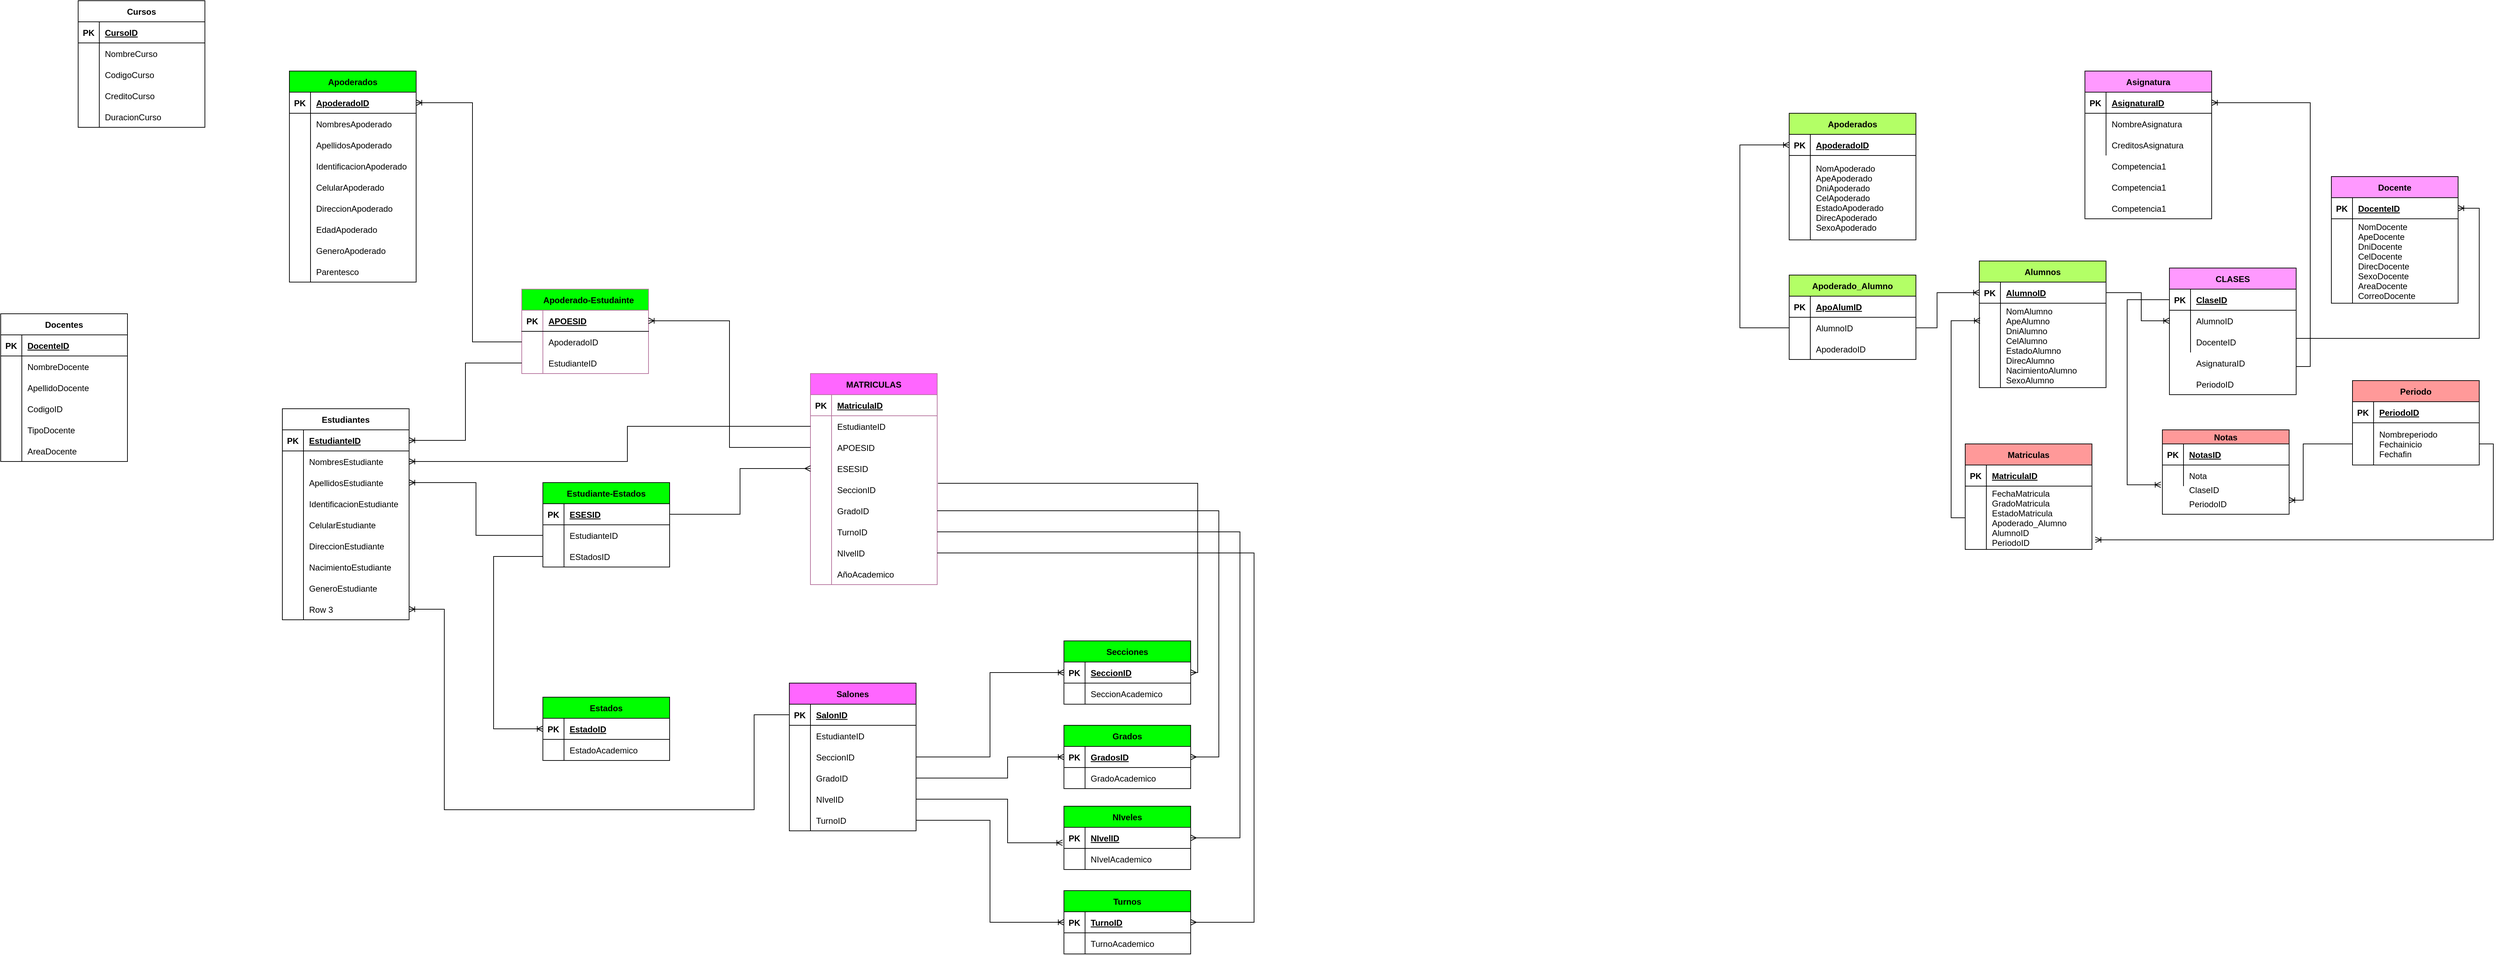 <mxfile version="20.8.11" type="github">
  <diagram id="R2lEEEUBdFMjLlhIrx00" name="Page-1">
    <mxGraphModel dx="4224" dy="807" grid="1" gridSize="10" guides="1" tooltips="1" connect="1" arrows="1" fold="1" page="1" pageScale="1" pageWidth="850" pageHeight="1100" math="0" shadow="0" extFonts="Permanent Marker^https://fonts.googleapis.com/css?family=Permanent+Marker">
      <root>
        <mxCell id="0" />
        <mxCell id="1" parent="0" />
        <mxCell id="zGSExv_9MvZumv0m1h2l-204" value="Alumnos" style="shape=table;startSize=30;container=1;collapsible=1;childLayout=tableLayout;fixedRows=1;rowLines=0;fontStyle=1;align=center;resizeLast=1;fillColor=#B3FF66;" parent="1" vertex="1">
          <mxGeometry x="1080" y="810" width="180" height="180" as="geometry">
            <mxRectangle x="60" y="55" width="60" height="30" as="alternateBounds" />
          </mxGeometry>
        </mxCell>
        <mxCell id="zGSExv_9MvZumv0m1h2l-205" value="" style="shape=tableRow;horizontal=0;startSize=0;swimlaneHead=0;swimlaneBody=0;fillColor=none;collapsible=0;dropTarget=0;points=[[0,0.5],[1,0.5]];portConstraint=eastwest;top=0;left=0;right=0;bottom=1;" parent="zGSExv_9MvZumv0m1h2l-204" vertex="1">
          <mxGeometry y="30" width="180" height="30" as="geometry" />
        </mxCell>
        <mxCell id="zGSExv_9MvZumv0m1h2l-206" value="PK" style="shape=partialRectangle;connectable=0;fillColor=none;top=0;left=0;bottom=0;right=0;fontStyle=1;overflow=hidden;" parent="zGSExv_9MvZumv0m1h2l-205" vertex="1">
          <mxGeometry width="30" height="30" as="geometry">
            <mxRectangle width="30" height="30" as="alternateBounds" />
          </mxGeometry>
        </mxCell>
        <mxCell id="zGSExv_9MvZumv0m1h2l-207" value="AlumnoID" style="shape=partialRectangle;connectable=0;fillColor=none;top=0;left=0;bottom=0;right=0;align=left;spacingLeft=6;fontStyle=5;overflow=hidden;" parent="zGSExv_9MvZumv0m1h2l-205" vertex="1">
          <mxGeometry x="30" width="150" height="30" as="geometry">
            <mxRectangle width="150" height="30" as="alternateBounds" />
          </mxGeometry>
        </mxCell>
        <mxCell id="zGSExv_9MvZumv0m1h2l-208" value="" style="shape=tableRow;horizontal=0;startSize=0;swimlaneHead=0;swimlaneBody=0;fillColor=none;collapsible=0;dropTarget=0;points=[[0,0.5],[1,0.5]];portConstraint=eastwest;top=0;left=0;right=0;bottom=0;" parent="zGSExv_9MvZumv0m1h2l-204" vertex="1">
          <mxGeometry y="60" width="180" height="120" as="geometry" />
        </mxCell>
        <mxCell id="zGSExv_9MvZumv0m1h2l-209" value="" style="shape=partialRectangle;connectable=0;fillColor=none;top=0;left=0;bottom=0;right=0;editable=1;overflow=hidden;" parent="zGSExv_9MvZumv0m1h2l-208" vertex="1">
          <mxGeometry width="30" height="120" as="geometry">
            <mxRectangle width="30" height="120" as="alternateBounds" />
          </mxGeometry>
        </mxCell>
        <mxCell id="zGSExv_9MvZumv0m1h2l-210" value="NomAlumno&#xa;ApeAlumno&#xa;DniAlumno&#xa;CelAlumno&#xa;EstadoAlumno&#xa;DirecAlumno&#xa;NacimientoAlumno&#xa;SexoAlumno" style="shape=partialRectangle;connectable=0;fillColor=none;top=0;left=0;bottom=0;right=0;align=left;spacingLeft=6;overflow=hidden;" parent="zGSExv_9MvZumv0m1h2l-208" vertex="1">
          <mxGeometry x="30" width="150" height="120" as="geometry">
            <mxRectangle width="150" height="120" as="alternateBounds" />
          </mxGeometry>
        </mxCell>
        <mxCell id="zGSExv_9MvZumv0m1h2l-211" value="Apoderados" style="shape=table;startSize=30;container=1;collapsible=1;childLayout=tableLayout;fixedRows=1;rowLines=0;fontStyle=1;align=center;resizeLast=1;fillColor=#B3FF66;" parent="1" vertex="1">
          <mxGeometry x="810" y="600" width="180" height="180" as="geometry">
            <mxRectangle x="60" y="55" width="60" height="30" as="alternateBounds" />
          </mxGeometry>
        </mxCell>
        <mxCell id="zGSExv_9MvZumv0m1h2l-212" value="" style="shape=tableRow;horizontal=0;startSize=0;swimlaneHead=0;swimlaneBody=0;fillColor=none;collapsible=0;dropTarget=0;points=[[0,0.5],[1,0.5]];portConstraint=eastwest;top=0;left=0;right=0;bottom=1;" parent="zGSExv_9MvZumv0m1h2l-211" vertex="1">
          <mxGeometry y="30" width="180" height="30" as="geometry" />
        </mxCell>
        <mxCell id="zGSExv_9MvZumv0m1h2l-213" value="PK" style="shape=partialRectangle;connectable=0;fillColor=none;top=0;left=0;bottom=0;right=0;fontStyle=1;overflow=hidden;" parent="zGSExv_9MvZumv0m1h2l-212" vertex="1">
          <mxGeometry width="30" height="30" as="geometry">
            <mxRectangle width="30" height="30" as="alternateBounds" />
          </mxGeometry>
        </mxCell>
        <mxCell id="zGSExv_9MvZumv0m1h2l-214" value="ApoderadoID" style="shape=partialRectangle;connectable=0;fillColor=none;top=0;left=0;bottom=0;right=0;align=left;spacingLeft=6;fontStyle=5;overflow=hidden;" parent="zGSExv_9MvZumv0m1h2l-212" vertex="1">
          <mxGeometry x="30" width="150" height="30" as="geometry">
            <mxRectangle width="150" height="30" as="alternateBounds" />
          </mxGeometry>
        </mxCell>
        <mxCell id="zGSExv_9MvZumv0m1h2l-215" value="" style="shape=tableRow;horizontal=0;startSize=0;swimlaneHead=0;swimlaneBody=0;fillColor=none;collapsible=0;dropTarget=0;points=[[0,0.5],[1,0.5]];portConstraint=eastwest;top=0;left=0;right=0;bottom=0;" parent="zGSExv_9MvZumv0m1h2l-211" vertex="1">
          <mxGeometry y="60" width="180" height="120" as="geometry" />
        </mxCell>
        <mxCell id="zGSExv_9MvZumv0m1h2l-216" value="" style="shape=partialRectangle;connectable=0;fillColor=none;top=0;left=0;bottom=0;right=0;editable=1;overflow=hidden;" parent="zGSExv_9MvZumv0m1h2l-215" vertex="1">
          <mxGeometry width="30" height="120" as="geometry">
            <mxRectangle width="30" height="120" as="alternateBounds" />
          </mxGeometry>
        </mxCell>
        <mxCell id="zGSExv_9MvZumv0m1h2l-217" value="NomApoderado&#xa;ApeApoderado&#xa;DniApoderado&#xa;CelApoderado&#xa;EstadoApoderado&#xa;DirecApoderado&#xa;SexoApoderado" style="shape=partialRectangle;connectable=0;fillColor=none;top=0;left=0;bottom=0;right=0;align=left;spacingLeft=6;overflow=hidden;" parent="zGSExv_9MvZumv0m1h2l-215" vertex="1">
          <mxGeometry x="30" width="150" height="120" as="geometry">
            <mxRectangle width="150" height="120" as="alternateBounds" />
          </mxGeometry>
        </mxCell>
        <mxCell id="zGSExv_9MvZumv0m1h2l-218" value="Docente" style="shape=table;startSize=30;container=1;collapsible=1;childLayout=tableLayout;fixedRows=1;rowLines=0;fontStyle=1;align=center;resizeLast=1;fillColor=#FF99FF;" parent="1" vertex="1">
          <mxGeometry x="1580" y="690" width="180" height="180" as="geometry">
            <mxRectangle x="60" y="55" width="60" height="30" as="alternateBounds" />
          </mxGeometry>
        </mxCell>
        <mxCell id="zGSExv_9MvZumv0m1h2l-219" value="" style="shape=tableRow;horizontal=0;startSize=0;swimlaneHead=0;swimlaneBody=0;fillColor=none;collapsible=0;dropTarget=0;points=[[0,0.5],[1,0.5]];portConstraint=eastwest;top=0;left=0;right=0;bottom=1;" parent="zGSExv_9MvZumv0m1h2l-218" vertex="1">
          <mxGeometry y="30" width="180" height="30" as="geometry" />
        </mxCell>
        <mxCell id="zGSExv_9MvZumv0m1h2l-220" value="PK" style="shape=partialRectangle;connectable=0;fillColor=none;top=0;left=0;bottom=0;right=0;fontStyle=1;overflow=hidden;" parent="zGSExv_9MvZumv0m1h2l-219" vertex="1">
          <mxGeometry width="30" height="30" as="geometry">
            <mxRectangle width="30" height="30" as="alternateBounds" />
          </mxGeometry>
        </mxCell>
        <mxCell id="zGSExv_9MvZumv0m1h2l-221" value="DocenteID" style="shape=partialRectangle;connectable=0;fillColor=none;top=0;left=0;bottom=0;right=0;align=left;spacingLeft=6;fontStyle=5;overflow=hidden;" parent="zGSExv_9MvZumv0m1h2l-219" vertex="1">
          <mxGeometry x="30" width="150" height="30" as="geometry">
            <mxRectangle width="150" height="30" as="alternateBounds" />
          </mxGeometry>
        </mxCell>
        <mxCell id="zGSExv_9MvZumv0m1h2l-222" value="" style="shape=tableRow;horizontal=0;startSize=0;swimlaneHead=0;swimlaneBody=0;fillColor=none;collapsible=0;dropTarget=0;points=[[0,0.5],[1,0.5]];portConstraint=eastwest;top=0;left=0;right=0;bottom=0;" parent="zGSExv_9MvZumv0m1h2l-218" vertex="1">
          <mxGeometry y="60" width="180" height="120" as="geometry" />
        </mxCell>
        <mxCell id="zGSExv_9MvZumv0m1h2l-223" value="" style="shape=partialRectangle;connectable=0;fillColor=none;top=0;left=0;bottom=0;right=0;editable=1;overflow=hidden;" parent="zGSExv_9MvZumv0m1h2l-222" vertex="1">
          <mxGeometry width="30" height="120" as="geometry">
            <mxRectangle width="30" height="120" as="alternateBounds" />
          </mxGeometry>
        </mxCell>
        <mxCell id="zGSExv_9MvZumv0m1h2l-224" value="NomDocente&#xa;ApeDocente&#xa;DniDocente&#xa;CelDocente&#xa;DirecDocente&#xa;SexoDocente&#xa;AreaDocente&#xa;CorreoDocente" style="shape=partialRectangle;connectable=0;fillColor=none;top=0;left=0;bottom=0;right=0;align=left;spacingLeft=6;overflow=hidden;" parent="zGSExv_9MvZumv0m1h2l-222" vertex="1">
          <mxGeometry x="30" width="150" height="120" as="geometry">
            <mxRectangle width="150" height="120" as="alternateBounds" />
          </mxGeometry>
        </mxCell>
        <mxCell id="zGSExv_9MvZumv0m1h2l-225" value="Asignatura" style="shape=table;startSize=30;container=1;collapsible=1;childLayout=tableLayout;fixedRows=1;rowLines=0;fontStyle=1;align=center;resizeLast=1;shadow=0;fillColor=#FF99FF;" parent="1" vertex="1">
          <mxGeometry x="1230" y="540" width="180" height="210" as="geometry" />
        </mxCell>
        <mxCell id="zGSExv_9MvZumv0m1h2l-226" value="" style="shape=tableRow;horizontal=0;startSize=0;swimlaneHead=0;swimlaneBody=0;fillColor=none;collapsible=0;dropTarget=0;points=[[0,0.5],[1,0.5]];portConstraint=eastwest;top=0;left=0;right=0;bottom=1;shadow=0;" parent="zGSExv_9MvZumv0m1h2l-225" vertex="1">
          <mxGeometry y="30" width="180" height="30" as="geometry" />
        </mxCell>
        <mxCell id="zGSExv_9MvZumv0m1h2l-227" value="PK" style="shape=partialRectangle;connectable=0;fillColor=none;top=0;left=0;bottom=0;right=0;fontStyle=1;overflow=hidden;shadow=0;" parent="zGSExv_9MvZumv0m1h2l-226" vertex="1">
          <mxGeometry width="30" height="30" as="geometry">
            <mxRectangle width="30" height="30" as="alternateBounds" />
          </mxGeometry>
        </mxCell>
        <mxCell id="zGSExv_9MvZumv0m1h2l-228" value="AsignaturaID" style="shape=partialRectangle;connectable=0;fillColor=none;top=0;left=0;bottom=0;right=0;align=left;spacingLeft=6;fontStyle=5;overflow=hidden;shadow=0;" parent="zGSExv_9MvZumv0m1h2l-226" vertex="1">
          <mxGeometry x="30" width="150" height="30" as="geometry">
            <mxRectangle width="150" height="30" as="alternateBounds" />
          </mxGeometry>
        </mxCell>
        <mxCell id="zGSExv_9MvZumv0m1h2l-229" value="" style="shape=tableRow;horizontal=0;startSize=0;swimlaneHead=0;swimlaneBody=0;fillColor=none;collapsible=0;dropTarget=0;points=[[0,0.5],[1,0.5]];portConstraint=eastwest;top=0;left=0;right=0;bottom=0;shadow=0;" parent="zGSExv_9MvZumv0m1h2l-225" vertex="1">
          <mxGeometry y="60" width="180" height="30" as="geometry" />
        </mxCell>
        <mxCell id="zGSExv_9MvZumv0m1h2l-230" value="" style="shape=partialRectangle;connectable=0;fillColor=none;top=0;left=0;bottom=0;right=0;editable=1;overflow=hidden;shadow=0;" parent="zGSExv_9MvZumv0m1h2l-229" vertex="1">
          <mxGeometry width="30" height="30" as="geometry">
            <mxRectangle width="30" height="30" as="alternateBounds" />
          </mxGeometry>
        </mxCell>
        <mxCell id="zGSExv_9MvZumv0m1h2l-231" value="NombreAsignatura" style="shape=partialRectangle;connectable=0;fillColor=none;top=0;left=0;bottom=0;right=0;align=left;spacingLeft=6;overflow=hidden;shadow=0;" parent="zGSExv_9MvZumv0m1h2l-229" vertex="1">
          <mxGeometry x="30" width="150" height="30" as="geometry">
            <mxRectangle width="150" height="30" as="alternateBounds" />
          </mxGeometry>
        </mxCell>
        <mxCell id="zGSExv_9MvZumv0m1h2l-232" value="" style="shape=tableRow;horizontal=0;startSize=0;swimlaneHead=0;swimlaneBody=0;fillColor=none;collapsible=0;dropTarget=0;points=[[0,0.5],[1,0.5]];portConstraint=eastwest;top=0;left=0;right=0;bottom=0;shadow=0;" parent="zGSExv_9MvZumv0m1h2l-225" vertex="1">
          <mxGeometry y="90" width="180" height="30" as="geometry" />
        </mxCell>
        <mxCell id="zGSExv_9MvZumv0m1h2l-233" value="" style="shape=partialRectangle;connectable=0;fillColor=none;top=0;left=0;bottom=0;right=0;editable=1;overflow=hidden;shadow=0;" parent="zGSExv_9MvZumv0m1h2l-232" vertex="1">
          <mxGeometry width="30" height="30" as="geometry">
            <mxRectangle width="30" height="30" as="alternateBounds" />
          </mxGeometry>
        </mxCell>
        <mxCell id="zGSExv_9MvZumv0m1h2l-234" value="CreditosAsignatura" style="shape=partialRectangle;connectable=0;fillColor=none;top=0;left=0;bottom=0;right=0;align=left;spacingLeft=6;overflow=hidden;shadow=0;" parent="zGSExv_9MvZumv0m1h2l-232" vertex="1">
          <mxGeometry x="30" width="150" height="30" as="geometry">
            <mxRectangle width="150" height="30" as="alternateBounds" />
          </mxGeometry>
        </mxCell>
        <mxCell id="zGSExv_9MvZumv0m1h2l-235" value="Matriculas" style="shape=table;startSize=30;container=1;collapsible=1;childLayout=tableLayout;fixedRows=1;rowLines=0;fontStyle=1;align=center;resizeLast=1;fillColor=#FF9999;" parent="1" vertex="1">
          <mxGeometry x="1060" y="1070" width="180" height="150" as="geometry">
            <mxRectangle x="60" y="55" width="60" height="30" as="alternateBounds" />
          </mxGeometry>
        </mxCell>
        <mxCell id="zGSExv_9MvZumv0m1h2l-236" value="" style="shape=tableRow;horizontal=0;startSize=0;swimlaneHead=0;swimlaneBody=0;fillColor=none;collapsible=0;dropTarget=0;points=[[0,0.5],[1,0.5]];portConstraint=eastwest;top=0;left=0;right=0;bottom=1;" parent="zGSExv_9MvZumv0m1h2l-235" vertex="1">
          <mxGeometry y="30" width="180" height="30" as="geometry" />
        </mxCell>
        <mxCell id="zGSExv_9MvZumv0m1h2l-237" value="PK" style="shape=partialRectangle;connectable=0;fillColor=none;top=0;left=0;bottom=0;right=0;fontStyle=1;overflow=hidden;" parent="zGSExv_9MvZumv0m1h2l-236" vertex="1">
          <mxGeometry width="30" height="30" as="geometry">
            <mxRectangle width="30" height="30" as="alternateBounds" />
          </mxGeometry>
        </mxCell>
        <mxCell id="zGSExv_9MvZumv0m1h2l-238" value="MatriculaID" style="shape=partialRectangle;connectable=0;fillColor=none;top=0;left=0;bottom=0;right=0;align=left;spacingLeft=6;fontStyle=5;overflow=hidden;" parent="zGSExv_9MvZumv0m1h2l-236" vertex="1">
          <mxGeometry x="30" width="150" height="30" as="geometry">
            <mxRectangle width="150" height="30" as="alternateBounds" />
          </mxGeometry>
        </mxCell>
        <mxCell id="zGSExv_9MvZumv0m1h2l-239" value="" style="shape=tableRow;horizontal=0;startSize=0;swimlaneHead=0;swimlaneBody=0;fillColor=none;collapsible=0;dropTarget=0;points=[[0,0.5],[1,0.5]];portConstraint=eastwest;top=0;left=0;right=0;bottom=0;" parent="zGSExv_9MvZumv0m1h2l-235" vertex="1">
          <mxGeometry y="60" width="180" height="90" as="geometry" />
        </mxCell>
        <mxCell id="zGSExv_9MvZumv0m1h2l-240" value="" style="shape=partialRectangle;connectable=0;fillColor=none;top=0;left=0;bottom=0;right=0;editable=1;overflow=hidden;" parent="zGSExv_9MvZumv0m1h2l-239" vertex="1">
          <mxGeometry width="30" height="90" as="geometry">
            <mxRectangle width="30" height="90" as="alternateBounds" />
          </mxGeometry>
        </mxCell>
        <mxCell id="zGSExv_9MvZumv0m1h2l-241" value="FechaMatricula&#xa;GradoMatricula&#xa;EstadoMatricula&#xa;Apoderado_Alumno&#xa;AlumnoID&#xa;PeriodoID" style="shape=partialRectangle;connectable=0;fillColor=none;top=0;left=0;bottom=0;right=0;align=left;spacingLeft=6;overflow=hidden;" parent="zGSExv_9MvZumv0m1h2l-239" vertex="1">
          <mxGeometry x="30" width="150" height="90" as="geometry">
            <mxRectangle width="150" height="90" as="alternateBounds" />
          </mxGeometry>
        </mxCell>
        <mxCell id="zGSExv_9MvZumv0m1h2l-254" value="CLASES" style="shape=table;startSize=30;container=1;collapsible=1;childLayout=tableLayout;fixedRows=1;rowLines=0;fontStyle=1;align=center;resizeLast=1;shadow=0;fillColor=#FF99FF;" parent="1" vertex="1">
          <mxGeometry x="1350" y="820" width="180" height="180" as="geometry" />
        </mxCell>
        <mxCell id="zGSExv_9MvZumv0m1h2l-255" value="" style="shape=tableRow;horizontal=0;startSize=0;swimlaneHead=0;swimlaneBody=0;fillColor=none;collapsible=0;dropTarget=0;points=[[0,0.5],[1,0.5]];portConstraint=eastwest;top=0;left=0;right=0;bottom=1;shadow=0;" parent="zGSExv_9MvZumv0m1h2l-254" vertex="1">
          <mxGeometry y="30" width="180" height="30" as="geometry" />
        </mxCell>
        <mxCell id="zGSExv_9MvZumv0m1h2l-256" value="PK" style="shape=partialRectangle;connectable=0;fillColor=none;top=0;left=0;bottom=0;right=0;fontStyle=1;overflow=hidden;shadow=0;" parent="zGSExv_9MvZumv0m1h2l-255" vertex="1">
          <mxGeometry width="30" height="30" as="geometry">
            <mxRectangle width="30" height="30" as="alternateBounds" />
          </mxGeometry>
        </mxCell>
        <mxCell id="zGSExv_9MvZumv0m1h2l-257" value="ClaseID" style="shape=partialRectangle;connectable=0;fillColor=none;top=0;left=0;bottom=0;right=0;align=left;spacingLeft=6;fontStyle=5;overflow=hidden;shadow=0;" parent="zGSExv_9MvZumv0m1h2l-255" vertex="1">
          <mxGeometry x="30" width="150" height="30" as="geometry">
            <mxRectangle width="150" height="30" as="alternateBounds" />
          </mxGeometry>
        </mxCell>
        <mxCell id="zGSExv_9MvZumv0m1h2l-258" value="" style="shape=tableRow;horizontal=0;startSize=0;swimlaneHead=0;swimlaneBody=0;fillColor=none;collapsible=0;dropTarget=0;points=[[0,0.5],[1,0.5]];portConstraint=eastwest;top=0;left=0;right=0;bottom=0;shadow=0;" parent="zGSExv_9MvZumv0m1h2l-254" vertex="1">
          <mxGeometry y="60" width="180" height="30" as="geometry" />
        </mxCell>
        <mxCell id="zGSExv_9MvZumv0m1h2l-259" value="" style="shape=partialRectangle;connectable=0;fillColor=none;top=0;left=0;bottom=0;right=0;editable=1;overflow=hidden;shadow=0;" parent="zGSExv_9MvZumv0m1h2l-258" vertex="1">
          <mxGeometry width="30" height="30" as="geometry">
            <mxRectangle width="30" height="30" as="alternateBounds" />
          </mxGeometry>
        </mxCell>
        <mxCell id="zGSExv_9MvZumv0m1h2l-260" value="AlumnoID" style="shape=partialRectangle;connectable=0;fillColor=none;top=0;left=0;bottom=0;right=0;align=left;spacingLeft=6;overflow=hidden;shadow=0;" parent="zGSExv_9MvZumv0m1h2l-258" vertex="1">
          <mxGeometry x="30" width="150" height="30" as="geometry">
            <mxRectangle width="150" height="30" as="alternateBounds" />
          </mxGeometry>
        </mxCell>
        <mxCell id="zGSExv_9MvZumv0m1h2l-261" value="" style="shape=tableRow;horizontal=0;startSize=0;swimlaneHead=0;swimlaneBody=0;fillColor=none;collapsible=0;dropTarget=0;points=[[0,0.5],[1,0.5]];portConstraint=eastwest;top=0;left=0;right=0;bottom=0;shadow=0;" parent="zGSExv_9MvZumv0m1h2l-254" vertex="1">
          <mxGeometry y="90" width="180" height="30" as="geometry" />
        </mxCell>
        <mxCell id="zGSExv_9MvZumv0m1h2l-262" value="" style="shape=partialRectangle;connectable=0;fillColor=none;top=0;left=0;bottom=0;right=0;editable=1;overflow=hidden;shadow=0;" parent="zGSExv_9MvZumv0m1h2l-261" vertex="1">
          <mxGeometry width="30" height="30" as="geometry">
            <mxRectangle width="30" height="30" as="alternateBounds" />
          </mxGeometry>
        </mxCell>
        <mxCell id="zGSExv_9MvZumv0m1h2l-263" value="" style="shape=partialRectangle;connectable=0;fillColor=none;top=0;left=0;bottom=0;right=0;align=left;spacingLeft=6;overflow=hidden;shadow=0;" parent="zGSExv_9MvZumv0m1h2l-261" vertex="1">
          <mxGeometry x="30" width="150" height="30" as="geometry">
            <mxRectangle width="150" height="30" as="alternateBounds" />
          </mxGeometry>
        </mxCell>
        <mxCell id="zGSExv_9MvZumv0m1h2l-266" value="Apoderado_Alumno" style="shape=table;startSize=30;container=1;collapsible=1;childLayout=tableLayout;fixedRows=1;rowLines=0;fontStyle=1;align=center;resizeLast=1;shadow=0;fillColor=#B3FF66;" parent="1" vertex="1">
          <mxGeometry x="810" y="830" width="180" height="120" as="geometry" />
        </mxCell>
        <mxCell id="zGSExv_9MvZumv0m1h2l-267" value="" style="shape=tableRow;horizontal=0;startSize=0;swimlaneHead=0;swimlaneBody=0;fillColor=none;collapsible=0;dropTarget=0;points=[[0,0.5],[1,0.5]];portConstraint=eastwest;top=0;left=0;right=0;bottom=1;shadow=0;" parent="zGSExv_9MvZumv0m1h2l-266" vertex="1">
          <mxGeometry y="30" width="180" height="30" as="geometry" />
        </mxCell>
        <mxCell id="zGSExv_9MvZumv0m1h2l-268" value="PK" style="shape=partialRectangle;connectable=0;fillColor=none;top=0;left=0;bottom=0;right=0;fontStyle=1;overflow=hidden;shadow=0;" parent="zGSExv_9MvZumv0m1h2l-267" vertex="1">
          <mxGeometry width="30" height="30" as="geometry">
            <mxRectangle width="30" height="30" as="alternateBounds" />
          </mxGeometry>
        </mxCell>
        <mxCell id="zGSExv_9MvZumv0m1h2l-269" value="ApoAlumID" style="shape=partialRectangle;connectable=0;fillColor=none;top=0;left=0;bottom=0;right=0;align=left;spacingLeft=6;fontStyle=5;overflow=hidden;shadow=0;" parent="zGSExv_9MvZumv0m1h2l-267" vertex="1">
          <mxGeometry x="30" width="150" height="30" as="geometry">
            <mxRectangle width="150" height="30" as="alternateBounds" />
          </mxGeometry>
        </mxCell>
        <mxCell id="zGSExv_9MvZumv0m1h2l-270" value="" style="shape=tableRow;horizontal=0;startSize=0;swimlaneHead=0;swimlaneBody=0;fillColor=none;collapsible=0;dropTarget=0;points=[[0,0.5],[1,0.5]];portConstraint=eastwest;top=0;left=0;right=0;bottom=0;shadow=0;" parent="zGSExv_9MvZumv0m1h2l-266" vertex="1">
          <mxGeometry y="60" width="180" height="30" as="geometry" />
        </mxCell>
        <mxCell id="zGSExv_9MvZumv0m1h2l-271" value="" style="shape=partialRectangle;connectable=0;fillColor=none;top=0;left=0;bottom=0;right=0;editable=1;overflow=hidden;shadow=0;" parent="zGSExv_9MvZumv0m1h2l-270" vertex="1">
          <mxGeometry width="30" height="30" as="geometry">
            <mxRectangle width="30" height="30" as="alternateBounds" />
          </mxGeometry>
        </mxCell>
        <mxCell id="zGSExv_9MvZumv0m1h2l-272" value="AlumnoID" style="shape=partialRectangle;connectable=0;fillColor=none;top=0;left=0;bottom=0;right=0;align=left;spacingLeft=6;overflow=hidden;shadow=0;" parent="zGSExv_9MvZumv0m1h2l-270" vertex="1">
          <mxGeometry x="30" width="150" height="30" as="geometry">
            <mxRectangle width="150" height="30" as="alternateBounds" />
          </mxGeometry>
        </mxCell>
        <mxCell id="zGSExv_9MvZumv0m1h2l-273" value="" style="shape=tableRow;horizontal=0;startSize=0;swimlaneHead=0;swimlaneBody=0;fillColor=none;collapsible=0;dropTarget=0;points=[[0,0.5],[1,0.5]];portConstraint=eastwest;top=0;left=0;right=0;bottom=0;shadow=0;" parent="zGSExv_9MvZumv0m1h2l-266" vertex="1">
          <mxGeometry y="90" width="180" height="30" as="geometry" />
        </mxCell>
        <mxCell id="zGSExv_9MvZumv0m1h2l-274" value="" style="shape=partialRectangle;connectable=0;fillColor=none;top=0;left=0;bottom=0;right=0;editable=1;overflow=hidden;shadow=0;" parent="zGSExv_9MvZumv0m1h2l-273" vertex="1">
          <mxGeometry width="30" height="30" as="geometry">
            <mxRectangle width="30" height="30" as="alternateBounds" />
          </mxGeometry>
        </mxCell>
        <mxCell id="zGSExv_9MvZumv0m1h2l-275" value="ApoderadoID" style="shape=partialRectangle;connectable=0;fillColor=none;top=0;left=0;bottom=0;right=0;align=left;spacingLeft=6;overflow=hidden;shadow=0;" parent="zGSExv_9MvZumv0m1h2l-273" vertex="1">
          <mxGeometry x="30" width="150" height="30" as="geometry">
            <mxRectangle width="150" height="30" as="alternateBounds" />
          </mxGeometry>
        </mxCell>
        <mxCell id="zGSExv_9MvZumv0m1h2l-296" value="Periodo" style="shape=table;startSize=30;container=1;collapsible=1;childLayout=tableLayout;fixedRows=1;rowLines=0;fontStyle=1;align=center;resizeLast=1;fillColor=#FF9999;" parent="1" vertex="1">
          <mxGeometry x="1610" y="980" width="180" height="120" as="geometry">
            <mxRectangle x="60" y="55" width="60" height="30" as="alternateBounds" />
          </mxGeometry>
        </mxCell>
        <mxCell id="zGSExv_9MvZumv0m1h2l-297" value="" style="shape=tableRow;horizontal=0;startSize=0;swimlaneHead=0;swimlaneBody=0;fillColor=none;collapsible=0;dropTarget=0;points=[[0,0.5],[1,0.5]];portConstraint=eastwest;top=0;left=0;right=0;bottom=1;" parent="zGSExv_9MvZumv0m1h2l-296" vertex="1">
          <mxGeometry y="30" width="180" height="30" as="geometry" />
        </mxCell>
        <mxCell id="zGSExv_9MvZumv0m1h2l-298" value="PK" style="shape=partialRectangle;connectable=0;fillColor=none;top=0;left=0;bottom=0;right=0;fontStyle=1;overflow=hidden;" parent="zGSExv_9MvZumv0m1h2l-297" vertex="1">
          <mxGeometry width="30" height="30" as="geometry">
            <mxRectangle width="30" height="30" as="alternateBounds" />
          </mxGeometry>
        </mxCell>
        <mxCell id="zGSExv_9MvZumv0m1h2l-299" value="PeriodoID" style="shape=partialRectangle;connectable=0;fillColor=none;top=0;left=0;bottom=0;right=0;align=left;spacingLeft=6;fontStyle=5;overflow=hidden;" parent="zGSExv_9MvZumv0m1h2l-297" vertex="1">
          <mxGeometry x="30" width="150" height="30" as="geometry">
            <mxRectangle width="150" height="30" as="alternateBounds" />
          </mxGeometry>
        </mxCell>
        <mxCell id="zGSExv_9MvZumv0m1h2l-300" value="" style="shape=tableRow;horizontal=0;startSize=0;swimlaneHead=0;swimlaneBody=0;fillColor=none;collapsible=0;dropTarget=0;points=[[0,0.5],[1,0.5]];portConstraint=eastwest;top=0;left=0;right=0;bottom=0;" parent="zGSExv_9MvZumv0m1h2l-296" vertex="1">
          <mxGeometry y="60" width="180" height="60" as="geometry" />
        </mxCell>
        <mxCell id="zGSExv_9MvZumv0m1h2l-301" value="" style="shape=partialRectangle;connectable=0;fillColor=none;top=0;left=0;bottom=0;right=0;editable=1;overflow=hidden;" parent="zGSExv_9MvZumv0m1h2l-300" vertex="1">
          <mxGeometry width="30" height="60" as="geometry">
            <mxRectangle width="30" height="60" as="alternateBounds" />
          </mxGeometry>
        </mxCell>
        <mxCell id="zGSExv_9MvZumv0m1h2l-302" value="Nombreperiodo&#xa;Fechainicio&#xa;Fechafin" style="shape=partialRectangle;connectable=0;fillColor=none;top=0;left=0;bottom=0;right=0;align=left;spacingLeft=6;overflow=hidden;" parent="zGSExv_9MvZumv0m1h2l-300" vertex="1">
          <mxGeometry x="30" width="150" height="60" as="geometry">
            <mxRectangle width="150" height="60" as="alternateBounds" />
          </mxGeometry>
        </mxCell>
        <mxCell id="zGSExv_9MvZumv0m1h2l-303" value="PeriodoID" style="shape=partialRectangle;connectable=0;fillColor=none;top=0;left=0;bottom=0;right=0;align=left;spacingLeft=6;overflow=hidden;shadow=0;" parent="1" vertex="1">
          <mxGeometry x="1380" y="970" width="150" height="30" as="geometry">
            <mxRectangle width="150" height="30" as="alternateBounds" />
          </mxGeometry>
        </mxCell>
        <mxCell id="zGSExv_9MvZumv0m1h2l-306" value="Notas" style="shape=table;startSize=20;container=1;collapsible=1;childLayout=tableLayout;fixedRows=1;rowLines=0;fontStyle=1;align=center;resizeLast=1;shadow=0;fillColor=#FF9999;" parent="1" vertex="1">
          <mxGeometry x="1340" y="1050" width="180" height="120" as="geometry" />
        </mxCell>
        <mxCell id="zGSExv_9MvZumv0m1h2l-307" value="" style="shape=tableRow;horizontal=0;startSize=0;swimlaneHead=0;swimlaneBody=0;fillColor=none;collapsible=0;dropTarget=0;points=[[0,0.5],[1,0.5]];portConstraint=eastwest;top=0;left=0;right=0;bottom=1;shadow=0;" parent="zGSExv_9MvZumv0m1h2l-306" vertex="1">
          <mxGeometry y="20" width="180" height="30" as="geometry" />
        </mxCell>
        <mxCell id="zGSExv_9MvZumv0m1h2l-308" value="PK" style="shape=partialRectangle;connectable=0;fillColor=none;top=0;left=0;bottom=0;right=0;fontStyle=1;overflow=hidden;shadow=0;" parent="zGSExv_9MvZumv0m1h2l-307" vertex="1">
          <mxGeometry width="30" height="30" as="geometry">
            <mxRectangle width="30" height="30" as="alternateBounds" />
          </mxGeometry>
        </mxCell>
        <mxCell id="zGSExv_9MvZumv0m1h2l-309" value="NotasID" style="shape=partialRectangle;connectable=0;fillColor=none;top=0;left=0;bottom=0;right=0;align=left;spacingLeft=6;fontStyle=5;overflow=hidden;shadow=0;" parent="zGSExv_9MvZumv0m1h2l-307" vertex="1">
          <mxGeometry x="30" width="150" height="30" as="geometry">
            <mxRectangle width="150" height="30" as="alternateBounds" />
          </mxGeometry>
        </mxCell>
        <mxCell id="zGSExv_9MvZumv0m1h2l-310" value="" style="shape=tableRow;horizontal=0;startSize=0;swimlaneHead=0;swimlaneBody=0;fillColor=none;collapsible=0;dropTarget=0;points=[[0,0.5],[1,0.5]];portConstraint=eastwest;top=0;left=0;right=0;bottom=0;shadow=0;" parent="zGSExv_9MvZumv0m1h2l-306" vertex="1">
          <mxGeometry y="50" width="180" height="30" as="geometry" />
        </mxCell>
        <mxCell id="zGSExv_9MvZumv0m1h2l-311" value="" style="shape=partialRectangle;connectable=0;fillColor=none;top=0;left=0;bottom=0;right=0;editable=1;overflow=hidden;shadow=0;" parent="zGSExv_9MvZumv0m1h2l-310" vertex="1">
          <mxGeometry width="30" height="30" as="geometry">
            <mxRectangle width="30" height="30" as="alternateBounds" />
          </mxGeometry>
        </mxCell>
        <mxCell id="zGSExv_9MvZumv0m1h2l-312" value="Nota" style="shape=partialRectangle;connectable=0;fillColor=none;top=0;left=0;bottom=0;right=0;align=left;spacingLeft=6;overflow=hidden;shadow=0;" parent="zGSExv_9MvZumv0m1h2l-310" vertex="1">
          <mxGeometry x="30" width="150" height="30" as="geometry">
            <mxRectangle width="150" height="30" as="alternateBounds" />
          </mxGeometry>
        </mxCell>
        <mxCell id="zGSExv_9MvZumv0m1h2l-313" value="PeriodoID" style="shape=partialRectangle;connectable=0;fillColor=none;top=0;left=0;bottom=0;right=0;align=left;spacingLeft=6;overflow=hidden;shadow=0;" parent="1" vertex="1">
          <mxGeometry x="1370" y="1140" width="150" height="30" as="geometry">
            <mxRectangle width="150" height="30" as="alternateBounds" />
          </mxGeometry>
        </mxCell>
        <mxCell id="zGSExv_9MvZumv0m1h2l-314" value="ClaseID" style="shape=partialRectangle;connectable=0;fillColor=none;top=0;left=0;bottom=0;right=0;align=left;spacingLeft=6;overflow=hidden;shadow=0;" parent="1" vertex="1">
          <mxGeometry x="1370" y="1120" width="150" height="30" as="geometry">
            <mxRectangle width="150" height="30" as="alternateBounds" />
          </mxGeometry>
        </mxCell>
        <mxCell id="bPDUowMH5lwB2NOrv165-1" value="DocenteID" style="shape=partialRectangle;connectable=0;fillColor=none;top=0;left=0;bottom=0;right=0;align=left;spacingLeft=6;overflow=hidden;shadow=0;" parent="1" vertex="1">
          <mxGeometry x="1380" y="910" width="150" height="30" as="geometry">
            <mxRectangle width="150" height="30" as="alternateBounds" />
          </mxGeometry>
        </mxCell>
        <mxCell id="bPDUowMH5lwB2NOrv165-2" value="AsignaturaID" style="shape=partialRectangle;connectable=0;fillColor=none;top=0;left=0;bottom=0;right=0;align=left;spacingLeft=6;overflow=hidden;shadow=0;" parent="1" vertex="1">
          <mxGeometry x="1380" y="940" width="150" height="30" as="geometry">
            <mxRectangle width="150" height="30" as="alternateBounds" />
          </mxGeometry>
        </mxCell>
        <mxCell id="bPDUowMH5lwB2NOrv165-4" value="Competencia1" style="shape=partialRectangle;connectable=0;fillColor=none;top=0;left=0;bottom=0;right=0;align=left;spacingLeft=6;overflow=hidden;shadow=0;" parent="1" vertex="1">
          <mxGeometry x="1260" y="660" width="150" height="30" as="geometry">
            <mxRectangle width="150" height="30" as="alternateBounds" />
          </mxGeometry>
        </mxCell>
        <mxCell id="bPDUowMH5lwB2NOrv165-5" value="Competencia1" style="shape=partialRectangle;connectable=0;fillColor=none;top=0;left=0;bottom=0;right=0;align=left;spacingLeft=6;overflow=hidden;shadow=0;" parent="1" vertex="1">
          <mxGeometry x="1260" y="690" width="150" height="30" as="geometry">
            <mxRectangle width="150" height="30" as="alternateBounds" />
          </mxGeometry>
        </mxCell>
        <mxCell id="bPDUowMH5lwB2NOrv165-6" value="Competencia1" style="shape=partialRectangle;connectable=0;fillColor=none;top=0;left=0;bottom=0;right=0;align=left;spacingLeft=6;overflow=hidden;shadow=0;" parent="1" vertex="1">
          <mxGeometry x="1260" y="720" width="150" height="30" as="geometry">
            <mxRectangle width="150" height="30" as="alternateBounds" />
          </mxGeometry>
        </mxCell>
        <mxCell id="bPDUowMH5lwB2NOrv165-8" value="" style="edgeStyle=elbowEdgeStyle;fontSize=12;html=1;endArrow=ERoneToMany;rounded=0;entryX=0;entryY=0.5;entryDx=0;entryDy=0;exitX=0;exitY=0.5;exitDx=0;exitDy=0;" parent="1" source="zGSExv_9MvZumv0m1h2l-270" target="zGSExv_9MvZumv0m1h2l-212" edge="1">
          <mxGeometry width="100" height="100" relative="1" as="geometry">
            <mxPoint x="710" y="900" as="sourcePoint" />
            <mxPoint x="810" y="800" as="targetPoint" />
            <Array as="points">
              <mxPoint x="740" y="780" />
            </Array>
          </mxGeometry>
        </mxCell>
        <mxCell id="bPDUowMH5lwB2NOrv165-9" value="" style="edgeStyle=elbowEdgeStyle;fontSize=12;html=1;endArrow=ERoneToMany;rounded=0;entryX=0;entryY=0.5;entryDx=0;entryDy=0;exitX=1;exitY=0.5;exitDx=0;exitDy=0;" parent="1" source="zGSExv_9MvZumv0m1h2l-270" target="zGSExv_9MvZumv0m1h2l-205" edge="1">
          <mxGeometry width="100" height="100" relative="1" as="geometry">
            <mxPoint x="1060" y="955" as="sourcePoint" />
            <mxPoint x="1060" y="800" as="targetPoint" />
            <Array as="points">
              <mxPoint x="1020" y="880" />
            </Array>
          </mxGeometry>
        </mxCell>
        <mxCell id="bPDUowMH5lwB2NOrv165-10" value="" style="edgeStyle=elbowEdgeStyle;fontSize=12;html=1;endArrow=ERoneToMany;rounded=0;entryX=1;entryY=0.5;entryDx=0;entryDy=0;" parent="1" target="zGSExv_9MvZumv0m1h2l-219" edge="1">
          <mxGeometry width="100" height="100" relative="1" as="geometry">
            <mxPoint x="1530" y="920" as="sourcePoint" />
            <mxPoint x="1650" y="780" as="targetPoint" />
            <Array as="points">
              <mxPoint x="1790" y="830" />
            </Array>
          </mxGeometry>
        </mxCell>
        <mxCell id="bPDUowMH5lwB2NOrv165-11" value="" style="edgeStyle=elbowEdgeStyle;fontSize=12;html=1;endArrow=ERoneToMany;rounded=0;entryX=1;entryY=0.5;entryDx=0;entryDy=0;" parent="1" target="zGSExv_9MvZumv0m1h2l-226" edge="1">
          <mxGeometry width="100" height="100" relative="1" as="geometry">
            <mxPoint x="1530" y="960" as="sourcePoint" />
            <mxPoint x="1670" y="615" as="targetPoint" />
            <Array as="points">
              <mxPoint x="1550" y="820" />
              <mxPoint x="1460" y="770" />
            </Array>
          </mxGeometry>
        </mxCell>
        <mxCell id="bPDUowMH5lwB2NOrv165-13" value="" style="edgeStyle=elbowEdgeStyle;fontSize=12;html=1;endArrow=ERoneToMany;rounded=0;entryX=0;entryY=0.5;entryDx=0;entryDy=0;exitX=1;exitY=0.5;exitDx=0;exitDy=0;" parent="1" source="zGSExv_9MvZumv0m1h2l-205" target="zGSExv_9MvZumv0m1h2l-258" edge="1">
          <mxGeometry width="100" height="100" relative="1" as="geometry">
            <mxPoint x="1220" y="950" as="sourcePoint" />
            <mxPoint x="1310" y="900" as="targetPoint" />
            <Array as="points">
              <mxPoint x="1310" y="840" />
            </Array>
          </mxGeometry>
        </mxCell>
        <mxCell id="bPDUowMH5lwB2NOrv165-14" value="" style="edgeStyle=elbowEdgeStyle;fontSize=12;html=1;endArrow=ERoneToMany;rounded=0;entryX=0.006;entryY=0.207;entryDx=0;entryDy=0;exitX=0;exitY=0.5;exitDx=0;exitDy=0;entryPerimeter=0;" parent="1" source="zGSExv_9MvZumv0m1h2l-239" target="zGSExv_9MvZumv0m1h2l-208" edge="1">
          <mxGeometry width="100" height="100" relative="1" as="geometry">
            <mxPoint x="930" y="1120" as="sourcePoint" />
            <mxPoint x="1020" y="1160" as="targetPoint" />
            <Array as="points">
              <mxPoint x="1040" y="1020" />
            </Array>
          </mxGeometry>
        </mxCell>
        <mxCell id="bPDUowMH5lwB2NOrv165-17" value="" style="edgeStyle=elbowEdgeStyle;fontSize=12;html=1;endArrow=ERoneToMany;rounded=0;entryX=-0.012;entryY=0.937;entryDx=0;entryDy=0;entryPerimeter=0;" parent="1" source="zGSExv_9MvZumv0m1h2l-255" target="zGSExv_9MvZumv0m1h2l-310" edge="1">
          <mxGeometry width="100" height="100" relative="1" as="geometry">
            <mxPoint x="1240" y="1125" as="sourcePoint" />
            <mxPoint x="1330" y="1165" as="targetPoint" />
            <Array as="points">
              <mxPoint x="1290" y="1110" />
            </Array>
          </mxGeometry>
        </mxCell>
        <mxCell id="bPDUowMH5lwB2NOrv165-26" value="" style="edgeStyle=elbowEdgeStyle;fontSize=12;html=1;endArrow=ERoneToMany;rounded=0;exitX=0;exitY=0.5;exitDx=0;exitDy=0;" parent="1" source="zGSExv_9MvZumv0m1h2l-300" edge="1">
          <mxGeometry width="100" height="100" relative="1" as="geometry">
            <mxPoint x="1600" y="1040" as="sourcePoint" />
            <mxPoint x="1520" y="1150" as="targetPoint" />
            <Array as="points">
              <mxPoint x="1540" y="1285" />
            </Array>
          </mxGeometry>
        </mxCell>
        <mxCell id="bPDUowMH5lwB2NOrv165-27" value="" style="edgeStyle=elbowEdgeStyle;fontSize=12;html=1;endArrow=ERoneToMany;rounded=0;entryX=1.026;entryY=0.848;entryDx=0;entryDy=0;entryPerimeter=0;" parent="1" target="zGSExv_9MvZumv0m1h2l-239" edge="1">
          <mxGeometry width="100" height="100" relative="1" as="geometry">
            <mxPoint x="1790" y="1070" as="sourcePoint" />
            <mxPoint x="1365" y="1300" as="targetPoint" />
            <Array as="points">
              <mxPoint x="1810" y="1130" />
              <mxPoint x="1810" y="1130" />
            </Array>
          </mxGeometry>
        </mxCell>
        <mxCell id="qCCdZ0DxWFLl7L9BPP2T-1" value="Estudiantes" style="shape=table;startSize=30;container=1;collapsible=1;childLayout=tableLayout;fixedRows=1;rowLines=0;fontStyle=1;align=center;resizeLast=1;" parent="1" vertex="1">
          <mxGeometry x="-1330" y="1020" width="180" height="300" as="geometry">
            <mxRectangle x="-680" y="855" width="70" height="30" as="alternateBounds" />
          </mxGeometry>
        </mxCell>
        <mxCell id="qCCdZ0DxWFLl7L9BPP2T-2" value="" style="shape=tableRow;horizontal=0;startSize=0;swimlaneHead=0;swimlaneBody=0;fillColor=none;collapsible=0;dropTarget=0;points=[[0,0.5],[1,0.5]];portConstraint=eastwest;top=0;left=0;right=0;bottom=1;" parent="qCCdZ0DxWFLl7L9BPP2T-1" vertex="1">
          <mxGeometry y="30" width="180" height="30" as="geometry" />
        </mxCell>
        <mxCell id="qCCdZ0DxWFLl7L9BPP2T-3" value="PK" style="shape=partialRectangle;connectable=0;fillColor=none;top=0;left=0;bottom=0;right=0;fontStyle=1;overflow=hidden;" parent="qCCdZ0DxWFLl7L9BPP2T-2" vertex="1">
          <mxGeometry width="30" height="30" as="geometry">
            <mxRectangle width="30" height="30" as="alternateBounds" />
          </mxGeometry>
        </mxCell>
        <mxCell id="qCCdZ0DxWFLl7L9BPP2T-4" value="EstudianteID" style="shape=partialRectangle;connectable=0;fillColor=none;top=0;left=0;bottom=0;right=0;align=left;spacingLeft=6;fontStyle=5;overflow=hidden;" parent="qCCdZ0DxWFLl7L9BPP2T-2" vertex="1">
          <mxGeometry x="30" width="150" height="30" as="geometry">
            <mxRectangle width="150" height="30" as="alternateBounds" />
          </mxGeometry>
        </mxCell>
        <mxCell id="qCCdZ0DxWFLl7L9BPP2T-5" value="" style="shape=tableRow;horizontal=0;startSize=0;swimlaneHead=0;swimlaneBody=0;fillColor=none;collapsible=0;dropTarget=0;points=[[0,0.5],[1,0.5]];portConstraint=eastwest;top=0;left=0;right=0;bottom=0;" parent="qCCdZ0DxWFLl7L9BPP2T-1" vertex="1">
          <mxGeometry y="60" width="180" height="30" as="geometry" />
        </mxCell>
        <mxCell id="qCCdZ0DxWFLl7L9BPP2T-6" value="" style="shape=partialRectangle;connectable=0;fillColor=none;top=0;left=0;bottom=0;right=0;editable=1;overflow=hidden;" parent="qCCdZ0DxWFLl7L9BPP2T-5" vertex="1">
          <mxGeometry width="30" height="30" as="geometry">
            <mxRectangle width="30" height="30" as="alternateBounds" />
          </mxGeometry>
        </mxCell>
        <mxCell id="qCCdZ0DxWFLl7L9BPP2T-7" value="NombresEstudiante" style="shape=partialRectangle;connectable=0;fillColor=none;top=0;left=0;bottom=0;right=0;align=left;spacingLeft=6;overflow=hidden;" parent="qCCdZ0DxWFLl7L9BPP2T-5" vertex="1">
          <mxGeometry x="30" width="150" height="30" as="geometry">
            <mxRectangle width="150" height="30" as="alternateBounds" />
          </mxGeometry>
        </mxCell>
        <mxCell id="qCCdZ0DxWFLl7L9BPP2T-8" value="" style="shape=tableRow;horizontal=0;startSize=0;swimlaneHead=0;swimlaneBody=0;fillColor=none;collapsible=0;dropTarget=0;points=[[0,0.5],[1,0.5]];portConstraint=eastwest;top=0;left=0;right=0;bottom=0;" parent="qCCdZ0DxWFLl7L9BPP2T-1" vertex="1">
          <mxGeometry y="90" width="180" height="30" as="geometry" />
        </mxCell>
        <mxCell id="qCCdZ0DxWFLl7L9BPP2T-9" value="" style="shape=partialRectangle;connectable=0;fillColor=none;top=0;left=0;bottom=0;right=0;editable=1;overflow=hidden;" parent="qCCdZ0DxWFLl7L9BPP2T-8" vertex="1">
          <mxGeometry width="30" height="30" as="geometry">
            <mxRectangle width="30" height="30" as="alternateBounds" />
          </mxGeometry>
        </mxCell>
        <mxCell id="qCCdZ0DxWFLl7L9BPP2T-10" value="ApellidosEstudiante" style="shape=partialRectangle;connectable=0;fillColor=none;top=0;left=0;bottom=0;right=0;align=left;spacingLeft=6;overflow=hidden;" parent="qCCdZ0DxWFLl7L9BPP2T-8" vertex="1">
          <mxGeometry x="30" width="150" height="30" as="geometry">
            <mxRectangle width="150" height="30" as="alternateBounds" />
          </mxGeometry>
        </mxCell>
        <mxCell id="qCCdZ0DxWFLl7L9BPP2T-11" value="" style="shape=tableRow;horizontal=0;startSize=0;swimlaneHead=0;swimlaneBody=0;fillColor=none;collapsible=0;dropTarget=0;points=[[0,0.5],[1,0.5]];portConstraint=eastwest;top=0;left=0;right=0;bottom=0;" parent="qCCdZ0DxWFLl7L9BPP2T-1" vertex="1">
          <mxGeometry y="120" width="180" height="30" as="geometry" />
        </mxCell>
        <mxCell id="qCCdZ0DxWFLl7L9BPP2T-12" value="" style="shape=partialRectangle;connectable=0;fillColor=none;top=0;left=0;bottom=0;right=0;editable=1;overflow=hidden;" parent="qCCdZ0DxWFLl7L9BPP2T-11" vertex="1">
          <mxGeometry width="30" height="30" as="geometry">
            <mxRectangle width="30" height="30" as="alternateBounds" />
          </mxGeometry>
        </mxCell>
        <mxCell id="qCCdZ0DxWFLl7L9BPP2T-13" value="IdentificacionEstudiante" style="shape=partialRectangle;connectable=0;fillColor=none;top=0;left=0;bottom=0;right=0;align=left;spacingLeft=6;overflow=hidden;" parent="qCCdZ0DxWFLl7L9BPP2T-11" vertex="1">
          <mxGeometry x="30" width="150" height="30" as="geometry">
            <mxRectangle width="150" height="30" as="alternateBounds" />
          </mxGeometry>
        </mxCell>
        <mxCell id="qCCdZ0DxWFLl7L9BPP2T-14" value="" style="shape=tableRow;horizontal=0;startSize=0;swimlaneHead=0;swimlaneBody=0;fillColor=none;collapsible=0;dropTarget=0;points=[[0,0.5],[1,0.5]];portConstraint=eastwest;top=0;left=0;right=0;bottom=0;" parent="qCCdZ0DxWFLl7L9BPP2T-1" vertex="1">
          <mxGeometry y="150" width="180" height="30" as="geometry" />
        </mxCell>
        <mxCell id="qCCdZ0DxWFLl7L9BPP2T-15" value="" style="shape=partialRectangle;connectable=0;fillColor=none;top=0;left=0;bottom=0;right=0;editable=1;overflow=hidden;" parent="qCCdZ0DxWFLl7L9BPP2T-14" vertex="1">
          <mxGeometry width="30" height="30" as="geometry">
            <mxRectangle width="30" height="30" as="alternateBounds" />
          </mxGeometry>
        </mxCell>
        <mxCell id="qCCdZ0DxWFLl7L9BPP2T-16" value="CelularEstudiante" style="shape=partialRectangle;connectable=0;fillColor=none;top=0;left=0;bottom=0;right=0;align=left;spacingLeft=6;overflow=hidden;" parent="qCCdZ0DxWFLl7L9BPP2T-14" vertex="1">
          <mxGeometry x="30" width="150" height="30" as="geometry">
            <mxRectangle width="150" height="30" as="alternateBounds" />
          </mxGeometry>
        </mxCell>
        <mxCell id="qCCdZ0DxWFLl7L9BPP2T-33" value="" style="shape=tableRow;horizontal=0;startSize=0;swimlaneHead=0;swimlaneBody=0;fillColor=none;collapsible=0;dropTarget=0;points=[[0,0.5],[1,0.5]];portConstraint=eastwest;top=0;left=0;right=0;bottom=0;" parent="qCCdZ0DxWFLl7L9BPP2T-1" vertex="1">
          <mxGeometry y="180" width="180" height="30" as="geometry" />
        </mxCell>
        <mxCell id="qCCdZ0DxWFLl7L9BPP2T-34" value="" style="shape=partialRectangle;connectable=0;fillColor=none;top=0;left=0;bottom=0;right=0;editable=1;overflow=hidden;" parent="qCCdZ0DxWFLl7L9BPP2T-33" vertex="1">
          <mxGeometry width="30" height="30" as="geometry">
            <mxRectangle width="30" height="30" as="alternateBounds" />
          </mxGeometry>
        </mxCell>
        <mxCell id="qCCdZ0DxWFLl7L9BPP2T-35" value="DireccionEstudiante" style="shape=partialRectangle;connectable=0;fillColor=none;top=0;left=0;bottom=0;right=0;align=left;spacingLeft=6;overflow=hidden;" parent="qCCdZ0DxWFLl7L9BPP2T-33" vertex="1">
          <mxGeometry x="30" width="150" height="30" as="geometry">
            <mxRectangle width="150" height="30" as="alternateBounds" />
          </mxGeometry>
        </mxCell>
        <mxCell id="qCCdZ0DxWFLl7L9BPP2T-55" value="" style="shape=tableRow;horizontal=0;startSize=0;swimlaneHead=0;swimlaneBody=0;fillColor=none;collapsible=0;dropTarget=0;points=[[0,0.5],[1,0.5]];portConstraint=eastwest;top=0;left=0;right=0;bottom=0;" parent="qCCdZ0DxWFLl7L9BPP2T-1" vertex="1">
          <mxGeometry y="210" width="180" height="30" as="geometry" />
        </mxCell>
        <mxCell id="qCCdZ0DxWFLl7L9BPP2T-56" value="" style="shape=partialRectangle;connectable=0;fillColor=none;top=0;left=0;bottom=0;right=0;editable=1;overflow=hidden;" parent="qCCdZ0DxWFLl7L9BPP2T-55" vertex="1">
          <mxGeometry width="30" height="30" as="geometry">
            <mxRectangle width="30" height="30" as="alternateBounds" />
          </mxGeometry>
        </mxCell>
        <mxCell id="qCCdZ0DxWFLl7L9BPP2T-57" value="NacimientoEstudiante" style="shape=partialRectangle;connectable=0;fillColor=none;top=0;left=0;bottom=0;right=0;align=left;spacingLeft=6;overflow=hidden;" parent="qCCdZ0DxWFLl7L9BPP2T-55" vertex="1">
          <mxGeometry x="30" width="150" height="30" as="geometry">
            <mxRectangle width="150" height="30" as="alternateBounds" />
          </mxGeometry>
        </mxCell>
        <mxCell id="qCCdZ0DxWFLl7L9BPP2T-58" value="" style="shape=tableRow;horizontal=0;startSize=0;swimlaneHead=0;swimlaneBody=0;fillColor=none;collapsible=0;dropTarget=0;points=[[0,0.5],[1,0.5]];portConstraint=eastwest;top=0;left=0;right=0;bottom=0;" parent="qCCdZ0DxWFLl7L9BPP2T-1" vertex="1">
          <mxGeometry y="240" width="180" height="30" as="geometry" />
        </mxCell>
        <mxCell id="qCCdZ0DxWFLl7L9BPP2T-59" value="" style="shape=partialRectangle;connectable=0;fillColor=none;top=0;left=0;bottom=0;right=0;editable=1;overflow=hidden;" parent="qCCdZ0DxWFLl7L9BPP2T-58" vertex="1">
          <mxGeometry width="30" height="30" as="geometry">
            <mxRectangle width="30" height="30" as="alternateBounds" />
          </mxGeometry>
        </mxCell>
        <mxCell id="qCCdZ0DxWFLl7L9BPP2T-60" value="GeneroEstudiante" style="shape=partialRectangle;connectable=0;fillColor=none;top=0;left=0;bottom=0;right=0;align=left;spacingLeft=6;overflow=hidden;" parent="qCCdZ0DxWFLl7L9BPP2T-58" vertex="1">
          <mxGeometry x="30" width="150" height="30" as="geometry">
            <mxRectangle width="150" height="30" as="alternateBounds" />
          </mxGeometry>
        </mxCell>
        <mxCell id="qCCdZ0DxWFLl7L9BPP2T-61" value="" style="shape=tableRow;horizontal=0;startSize=0;swimlaneHead=0;swimlaneBody=0;fillColor=none;collapsible=0;dropTarget=0;points=[[0,0.5],[1,0.5]];portConstraint=eastwest;top=0;left=0;right=0;bottom=0;" parent="qCCdZ0DxWFLl7L9BPP2T-1" vertex="1">
          <mxGeometry y="270" width="180" height="30" as="geometry" />
        </mxCell>
        <mxCell id="qCCdZ0DxWFLl7L9BPP2T-62" value="" style="shape=partialRectangle;connectable=0;fillColor=none;top=0;left=0;bottom=0;right=0;editable=1;overflow=hidden;" parent="qCCdZ0DxWFLl7L9BPP2T-61" vertex="1">
          <mxGeometry width="30" height="30" as="geometry">
            <mxRectangle width="30" height="30" as="alternateBounds" />
          </mxGeometry>
        </mxCell>
        <mxCell id="qCCdZ0DxWFLl7L9BPP2T-63" value="Row 3" style="shape=partialRectangle;connectable=0;fillColor=none;top=0;left=0;bottom=0;right=0;align=left;spacingLeft=6;overflow=hidden;" parent="qCCdZ0DxWFLl7L9BPP2T-61" vertex="1">
          <mxGeometry x="30" width="150" height="30" as="geometry">
            <mxRectangle width="150" height="30" as="alternateBounds" />
          </mxGeometry>
        </mxCell>
        <mxCell id="L6Cm4SkfkLYN_JUkbGIC-1" value="Apoderados" style="shape=table;startSize=30;container=1;collapsible=1;childLayout=tableLayout;fixedRows=1;rowLines=0;fontStyle=1;align=center;resizeLast=1;fillColor=#00FF00;" parent="1" vertex="1">
          <mxGeometry x="-1320" y="540" width="180" height="300" as="geometry">
            <mxRectangle x="-1610" y="500" width="70" height="30" as="alternateBounds" />
          </mxGeometry>
        </mxCell>
        <mxCell id="L6Cm4SkfkLYN_JUkbGIC-2" value="" style="shape=tableRow;horizontal=0;startSize=0;swimlaneHead=0;swimlaneBody=0;fillColor=none;collapsible=0;dropTarget=0;points=[[0,0.5],[1,0.5]];portConstraint=eastwest;top=0;left=0;right=0;bottom=1;" parent="L6Cm4SkfkLYN_JUkbGIC-1" vertex="1">
          <mxGeometry y="30" width="180" height="30" as="geometry" />
        </mxCell>
        <mxCell id="L6Cm4SkfkLYN_JUkbGIC-3" value="PK" style="shape=partialRectangle;connectable=0;fillColor=none;top=0;left=0;bottom=0;right=0;fontStyle=1;overflow=hidden;" parent="L6Cm4SkfkLYN_JUkbGIC-2" vertex="1">
          <mxGeometry width="30" height="30" as="geometry">
            <mxRectangle width="30" height="30" as="alternateBounds" />
          </mxGeometry>
        </mxCell>
        <mxCell id="L6Cm4SkfkLYN_JUkbGIC-4" value="ApoderadoID" style="shape=partialRectangle;connectable=0;fillColor=none;top=0;left=0;bottom=0;right=0;align=left;spacingLeft=6;fontStyle=5;overflow=hidden;" parent="L6Cm4SkfkLYN_JUkbGIC-2" vertex="1">
          <mxGeometry x="30" width="150" height="30" as="geometry">
            <mxRectangle width="150" height="30" as="alternateBounds" />
          </mxGeometry>
        </mxCell>
        <mxCell id="L6Cm4SkfkLYN_JUkbGIC-5" value="" style="shape=tableRow;horizontal=0;startSize=0;swimlaneHead=0;swimlaneBody=0;fillColor=none;collapsible=0;dropTarget=0;points=[[0,0.5],[1,0.5]];portConstraint=eastwest;top=0;left=0;right=0;bottom=0;" parent="L6Cm4SkfkLYN_JUkbGIC-1" vertex="1">
          <mxGeometry y="60" width="180" height="30" as="geometry" />
        </mxCell>
        <mxCell id="L6Cm4SkfkLYN_JUkbGIC-6" value="" style="shape=partialRectangle;connectable=0;fillColor=none;top=0;left=0;bottom=0;right=0;editable=1;overflow=hidden;" parent="L6Cm4SkfkLYN_JUkbGIC-5" vertex="1">
          <mxGeometry width="30" height="30" as="geometry">
            <mxRectangle width="30" height="30" as="alternateBounds" />
          </mxGeometry>
        </mxCell>
        <mxCell id="L6Cm4SkfkLYN_JUkbGIC-7" value="NombresApoderado" style="shape=partialRectangle;connectable=0;fillColor=none;top=0;left=0;bottom=0;right=0;align=left;spacingLeft=6;overflow=hidden;" parent="L6Cm4SkfkLYN_JUkbGIC-5" vertex="1">
          <mxGeometry x="30" width="150" height="30" as="geometry">
            <mxRectangle width="150" height="30" as="alternateBounds" />
          </mxGeometry>
        </mxCell>
        <mxCell id="L6Cm4SkfkLYN_JUkbGIC-8" value="" style="shape=tableRow;horizontal=0;startSize=0;swimlaneHead=0;swimlaneBody=0;fillColor=none;collapsible=0;dropTarget=0;points=[[0,0.5],[1,0.5]];portConstraint=eastwest;top=0;left=0;right=0;bottom=0;" parent="L6Cm4SkfkLYN_JUkbGIC-1" vertex="1">
          <mxGeometry y="90" width="180" height="30" as="geometry" />
        </mxCell>
        <mxCell id="L6Cm4SkfkLYN_JUkbGIC-9" value="" style="shape=partialRectangle;connectable=0;fillColor=none;top=0;left=0;bottom=0;right=0;editable=1;overflow=hidden;" parent="L6Cm4SkfkLYN_JUkbGIC-8" vertex="1">
          <mxGeometry width="30" height="30" as="geometry">
            <mxRectangle width="30" height="30" as="alternateBounds" />
          </mxGeometry>
        </mxCell>
        <mxCell id="L6Cm4SkfkLYN_JUkbGIC-10" value="ApellidosApoderado" style="shape=partialRectangle;connectable=0;fillColor=none;top=0;left=0;bottom=0;right=0;align=left;spacingLeft=6;overflow=hidden;" parent="L6Cm4SkfkLYN_JUkbGIC-8" vertex="1">
          <mxGeometry x="30" width="150" height="30" as="geometry">
            <mxRectangle width="150" height="30" as="alternateBounds" />
          </mxGeometry>
        </mxCell>
        <mxCell id="L6Cm4SkfkLYN_JUkbGIC-11" value="" style="shape=tableRow;horizontal=0;startSize=0;swimlaneHead=0;swimlaneBody=0;fillColor=none;collapsible=0;dropTarget=0;points=[[0,0.5],[1,0.5]];portConstraint=eastwest;top=0;left=0;right=0;bottom=0;" parent="L6Cm4SkfkLYN_JUkbGIC-1" vertex="1">
          <mxGeometry y="120" width="180" height="30" as="geometry" />
        </mxCell>
        <mxCell id="L6Cm4SkfkLYN_JUkbGIC-12" value="" style="shape=partialRectangle;connectable=0;fillColor=none;top=0;left=0;bottom=0;right=0;editable=1;overflow=hidden;" parent="L6Cm4SkfkLYN_JUkbGIC-11" vertex="1">
          <mxGeometry width="30" height="30" as="geometry">
            <mxRectangle width="30" height="30" as="alternateBounds" />
          </mxGeometry>
        </mxCell>
        <mxCell id="L6Cm4SkfkLYN_JUkbGIC-13" value="IdentificacionApoderado" style="shape=partialRectangle;connectable=0;fillColor=none;top=0;left=0;bottom=0;right=0;align=left;spacingLeft=6;overflow=hidden;" parent="L6Cm4SkfkLYN_JUkbGIC-11" vertex="1">
          <mxGeometry x="30" width="150" height="30" as="geometry">
            <mxRectangle width="150" height="30" as="alternateBounds" />
          </mxGeometry>
        </mxCell>
        <mxCell id="L6Cm4SkfkLYN_JUkbGIC-14" value="" style="shape=tableRow;horizontal=0;startSize=0;swimlaneHead=0;swimlaneBody=0;fillColor=none;collapsible=0;dropTarget=0;points=[[0,0.5],[1,0.5]];portConstraint=eastwest;top=0;left=0;right=0;bottom=0;" parent="L6Cm4SkfkLYN_JUkbGIC-1" vertex="1">
          <mxGeometry y="150" width="180" height="30" as="geometry" />
        </mxCell>
        <mxCell id="L6Cm4SkfkLYN_JUkbGIC-15" value="" style="shape=partialRectangle;connectable=0;fillColor=none;top=0;left=0;bottom=0;right=0;editable=1;overflow=hidden;" parent="L6Cm4SkfkLYN_JUkbGIC-14" vertex="1">
          <mxGeometry width="30" height="30" as="geometry">
            <mxRectangle width="30" height="30" as="alternateBounds" />
          </mxGeometry>
        </mxCell>
        <mxCell id="L6Cm4SkfkLYN_JUkbGIC-16" value="CelularApoderado" style="shape=partialRectangle;connectable=0;fillColor=none;top=0;left=0;bottom=0;right=0;align=left;spacingLeft=6;overflow=hidden;" parent="L6Cm4SkfkLYN_JUkbGIC-14" vertex="1">
          <mxGeometry x="30" width="150" height="30" as="geometry">
            <mxRectangle width="150" height="30" as="alternateBounds" />
          </mxGeometry>
        </mxCell>
        <mxCell id="L6Cm4SkfkLYN_JUkbGIC-17" value="" style="shape=tableRow;horizontal=0;startSize=0;swimlaneHead=0;swimlaneBody=0;fillColor=none;collapsible=0;dropTarget=0;points=[[0,0.5],[1,0.5]];portConstraint=eastwest;top=0;left=0;right=0;bottom=0;" parent="L6Cm4SkfkLYN_JUkbGIC-1" vertex="1">
          <mxGeometry y="180" width="180" height="30" as="geometry" />
        </mxCell>
        <mxCell id="L6Cm4SkfkLYN_JUkbGIC-18" value="" style="shape=partialRectangle;connectable=0;fillColor=none;top=0;left=0;bottom=0;right=0;editable=1;overflow=hidden;" parent="L6Cm4SkfkLYN_JUkbGIC-17" vertex="1">
          <mxGeometry width="30" height="30" as="geometry">
            <mxRectangle width="30" height="30" as="alternateBounds" />
          </mxGeometry>
        </mxCell>
        <mxCell id="L6Cm4SkfkLYN_JUkbGIC-19" value="DireccionApoderado" style="shape=partialRectangle;connectable=0;fillColor=none;top=0;left=0;bottom=0;right=0;align=left;spacingLeft=6;overflow=hidden;" parent="L6Cm4SkfkLYN_JUkbGIC-17" vertex="1">
          <mxGeometry x="30" width="150" height="30" as="geometry">
            <mxRectangle width="150" height="30" as="alternateBounds" />
          </mxGeometry>
        </mxCell>
        <mxCell id="L6Cm4SkfkLYN_JUkbGIC-20" value="" style="shape=tableRow;horizontal=0;startSize=0;swimlaneHead=0;swimlaneBody=0;fillColor=none;collapsible=0;dropTarget=0;points=[[0,0.5],[1,0.5]];portConstraint=eastwest;top=0;left=0;right=0;bottom=0;" parent="L6Cm4SkfkLYN_JUkbGIC-1" vertex="1">
          <mxGeometry y="210" width="180" height="30" as="geometry" />
        </mxCell>
        <mxCell id="L6Cm4SkfkLYN_JUkbGIC-21" value="" style="shape=partialRectangle;connectable=0;fillColor=none;top=0;left=0;bottom=0;right=0;editable=1;overflow=hidden;" parent="L6Cm4SkfkLYN_JUkbGIC-20" vertex="1">
          <mxGeometry width="30" height="30" as="geometry">
            <mxRectangle width="30" height="30" as="alternateBounds" />
          </mxGeometry>
        </mxCell>
        <mxCell id="L6Cm4SkfkLYN_JUkbGIC-22" value="EdadApoderado" style="shape=partialRectangle;connectable=0;fillColor=none;top=0;left=0;bottom=0;right=0;align=left;spacingLeft=6;overflow=hidden;" parent="L6Cm4SkfkLYN_JUkbGIC-20" vertex="1">
          <mxGeometry x="30" width="150" height="30" as="geometry">
            <mxRectangle width="150" height="30" as="alternateBounds" />
          </mxGeometry>
        </mxCell>
        <mxCell id="L6Cm4SkfkLYN_JUkbGIC-23" value="" style="shape=tableRow;horizontal=0;startSize=0;swimlaneHead=0;swimlaneBody=0;fillColor=none;collapsible=0;dropTarget=0;points=[[0,0.5],[1,0.5]];portConstraint=eastwest;top=0;left=0;right=0;bottom=0;" parent="L6Cm4SkfkLYN_JUkbGIC-1" vertex="1">
          <mxGeometry y="240" width="180" height="30" as="geometry" />
        </mxCell>
        <mxCell id="L6Cm4SkfkLYN_JUkbGIC-24" value="" style="shape=partialRectangle;connectable=0;fillColor=none;top=0;left=0;bottom=0;right=0;editable=1;overflow=hidden;" parent="L6Cm4SkfkLYN_JUkbGIC-23" vertex="1">
          <mxGeometry width="30" height="30" as="geometry">
            <mxRectangle width="30" height="30" as="alternateBounds" />
          </mxGeometry>
        </mxCell>
        <mxCell id="L6Cm4SkfkLYN_JUkbGIC-25" value="GeneroApoderado" style="shape=partialRectangle;connectable=0;fillColor=none;top=0;left=0;bottom=0;right=0;align=left;spacingLeft=6;overflow=hidden;" parent="L6Cm4SkfkLYN_JUkbGIC-23" vertex="1">
          <mxGeometry x="30" width="150" height="30" as="geometry">
            <mxRectangle width="150" height="30" as="alternateBounds" />
          </mxGeometry>
        </mxCell>
        <mxCell id="L6Cm4SkfkLYN_JUkbGIC-26" value="" style="shape=tableRow;horizontal=0;startSize=0;swimlaneHead=0;swimlaneBody=0;fillColor=none;collapsible=0;dropTarget=0;points=[[0,0.5],[1,0.5]];portConstraint=eastwest;top=0;left=0;right=0;bottom=0;" parent="L6Cm4SkfkLYN_JUkbGIC-1" vertex="1">
          <mxGeometry y="270" width="180" height="30" as="geometry" />
        </mxCell>
        <mxCell id="L6Cm4SkfkLYN_JUkbGIC-27" value="" style="shape=partialRectangle;connectable=0;fillColor=none;top=0;left=0;bottom=0;right=0;editable=1;overflow=hidden;" parent="L6Cm4SkfkLYN_JUkbGIC-26" vertex="1">
          <mxGeometry width="30" height="30" as="geometry">
            <mxRectangle width="30" height="30" as="alternateBounds" />
          </mxGeometry>
        </mxCell>
        <mxCell id="L6Cm4SkfkLYN_JUkbGIC-28" value="Parentesco" style="shape=partialRectangle;connectable=0;fillColor=none;top=0;left=0;bottom=0;right=0;align=left;spacingLeft=6;overflow=hidden;" parent="L6Cm4SkfkLYN_JUkbGIC-26" vertex="1">
          <mxGeometry x="30" width="150" height="30" as="geometry">
            <mxRectangle width="150" height="30" as="alternateBounds" />
          </mxGeometry>
        </mxCell>
        <mxCell id="L6Cm4SkfkLYN_JUkbGIC-29" value="Cursos" style="shape=table;startSize=30;container=1;collapsible=1;childLayout=tableLayout;fixedRows=1;rowLines=0;fontStyle=1;align=center;resizeLast=1;" parent="1" vertex="1">
          <mxGeometry x="-1620" y="440" width="180" height="180" as="geometry">
            <mxRectangle x="-680" y="855" width="70" height="30" as="alternateBounds" />
          </mxGeometry>
        </mxCell>
        <mxCell id="L6Cm4SkfkLYN_JUkbGIC-30" value="" style="shape=tableRow;horizontal=0;startSize=0;swimlaneHead=0;swimlaneBody=0;fillColor=none;collapsible=0;dropTarget=0;points=[[0,0.5],[1,0.5]];portConstraint=eastwest;top=0;left=0;right=0;bottom=1;" parent="L6Cm4SkfkLYN_JUkbGIC-29" vertex="1">
          <mxGeometry y="30" width="180" height="30" as="geometry" />
        </mxCell>
        <mxCell id="L6Cm4SkfkLYN_JUkbGIC-31" value="PK" style="shape=partialRectangle;connectable=0;fillColor=none;top=0;left=0;bottom=0;right=0;fontStyle=1;overflow=hidden;" parent="L6Cm4SkfkLYN_JUkbGIC-30" vertex="1">
          <mxGeometry width="30" height="30" as="geometry">
            <mxRectangle width="30" height="30" as="alternateBounds" />
          </mxGeometry>
        </mxCell>
        <mxCell id="L6Cm4SkfkLYN_JUkbGIC-32" value="CursoID" style="shape=partialRectangle;connectable=0;fillColor=none;top=0;left=0;bottom=0;right=0;align=left;spacingLeft=6;fontStyle=5;overflow=hidden;" parent="L6Cm4SkfkLYN_JUkbGIC-30" vertex="1">
          <mxGeometry x="30" width="150" height="30" as="geometry">
            <mxRectangle width="150" height="30" as="alternateBounds" />
          </mxGeometry>
        </mxCell>
        <mxCell id="L6Cm4SkfkLYN_JUkbGIC-33" value="" style="shape=tableRow;horizontal=0;startSize=0;swimlaneHead=0;swimlaneBody=0;fillColor=none;collapsible=0;dropTarget=0;points=[[0,0.5],[1,0.5]];portConstraint=eastwest;top=0;left=0;right=0;bottom=0;" parent="L6Cm4SkfkLYN_JUkbGIC-29" vertex="1">
          <mxGeometry y="60" width="180" height="30" as="geometry" />
        </mxCell>
        <mxCell id="L6Cm4SkfkLYN_JUkbGIC-34" value="" style="shape=partialRectangle;connectable=0;fillColor=none;top=0;left=0;bottom=0;right=0;editable=1;overflow=hidden;" parent="L6Cm4SkfkLYN_JUkbGIC-33" vertex="1">
          <mxGeometry width="30" height="30" as="geometry">
            <mxRectangle width="30" height="30" as="alternateBounds" />
          </mxGeometry>
        </mxCell>
        <mxCell id="L6Cm4SkfkLYN_JUkbGIC-35" value="NombreCurso" style="shape=partialRectangle;connectable=0;fillColor=none;top=0;left=0;bottom=0;right=0;align=left;spacingLeft=6;overflow=hidden;" parent="L6Cm4SkfkLYN_JUkbGIC-33" vertex="1">
          <mxGeometry x="30" width="150" height="30" as="geometry">
            <mxRectangle width="150" height="30" as="alternateBounds" />
          </mxGeometry>
        </mxCell>
        <mxCell id="L6Cm4SkfkLYN_JUkbGIC-36" value="" style="shape=tableRow;horizontal=0;startSize=0;swimlaneHead=0;swimlaneBody=0;fillColor=none;collapsible=0;dropTarget=0;points=[[0,0.5],[1,0.5]];portConstraint=eastwest;top=0;left=0;right=0;bottom=0;" parent="L6Cm4SkfkLYN_JUkbGIC-29" vertex="1">
          <mxGeometry y="90" width="180" height="30" as="geometry" />
        </mxCell>
        <mxCell id="L6Cm4SkfkLYN_JUkbGIC-37" value="" style="shape=partialRectangle;connectable=0;fillColor=none;top=0;left=0;bottom=0;right=0;editable=1;overflow=hidden;" parent="L6Cm4SkfkLYN_JUkbGIC-36" vertex="1">
          <mxGeometry width="30" height="30" as="geometry">
            <mxRectangle width="30" height="30" as="alternateBounds" />
          </mxGeometry>
        </mxCell>
        <mxCell id="L6Cm4SkfkLYN_JUkbGIC-38" value="CodigoCurso" style="shape=partialRectangle;connectable=0;fillColor=none;top=0;left=0;bottom=0;right=0;align=left;spacingLeft=6;overflow=hidden;" parent="L6Cm4SkfkLYN_JUkbGIC-36" vertex="1">
          <mxGeometry x="30" width="150" height="30" as="geometry">
            <mxRectangle width="150" height="30" as="alternateBounds" />
          </mxGeometry>
        </mxCell>
        <mxCell id="L6Cm4SkfkLYN_JUkbGIC-39" value="" style="shape=tableRow;horizontal=0;startSize=0;swimlaneHead=0;swimlaneBody=0;fillColor=none;collapsible=0;dropTarget=0;points=[[0,0.5],[1,0.5]];portConstraint=eastwest;top=0;left=0;right=0;bottom=0;" parent="L6Cm4SkfkLYN_JUkbGIC-29" vertex="1">
          <mxGeometry y="120" width="180" height="30" as="geometry" />
        </mxCell>
        <mxCell id="L6Cm4SkfkLYN_JUkbGIC-40" value="" style="shape=partialRectangle;connectable=0;fillColor=none;top=0;left=0;bottom=0;right=0;editable=1;overflow=hidden;" parent="L6Cm4SkfkLYN_JUkbGIC-39" vertex="1">
          <mxGeometry width="30" height="30" as="geometry">
            <mxRectangle width="30" height="30" as="alternateBounds" />
          </mxGeometry>
        </mxCell>
        <mxCell id="L6Cm4SkfkLYN_JUkbGIC-41" value="CreditoCurso" style="shape=partialRectangle;connectable=0;fillColor=none;top=0;left=0;bottom=0;right=0;align=left;spacingLeft=6;overflow=hidden;" parent="L6Cm4SkfkLYN_JUkbGIC-39" vertex="1">
          <mxGeometry x="30" width="150" height="30" as="geometry">
            <mxRectangle width="150" height="30" as="alternateBounds" />
          </mxGeometry>
        </mxCell>
        <mxCell id="L6Cm4SkfkLYN_JUkbGIC-54" value="" style="shape=tableRow;horizontal=0;startSize=0;swimlaneHead=0;swimlaneBody=0;fillColor=none;collapsible=0;dropTarget=0;points=[[0,0.5],[1,0.5]];portConstraint=eastwest;top=0;left=0;right=0;bottom=0;" parent="L6Cm4SkfkLYN_JUkbGIC-29" vertex="1">
          <mxGeometry y="150" width="180" height="30" as="geometry" />
        </mxCell>
        <mxCell id="L6Cm4SkfkLYN_JUkbGIC-55" value="" style="shape=partialRectangle;connectable=0;fillColor=none;top=0;left=0;bottom=0;right=0;editable=1;overflow=hidden;" parent="L6Cm4SkfkLYN_JUkbGIC-54" vertex="1">
          <mxGeometry width="30" height="30" as="geometry">
            <mxRectangle width="30" height="30" as="alternateBounds" />
          </mxGeometry>
        </mxCell>
        <mxCell id="L6Cm4SkfkLYN_JUkbGIC-56" value="DuracionCurso" style="shape=partialRectangle;connectable=0;fillColor=none;top=0;left=0;bottom=0;right=0;align=left;spacingLeft=6;overflow=hidden;" parent="L6Cm4SkfkLYN_JUkbGIC-54" vertex="1">
          <mxGeometry x="30" width="150" height="30" as="geometry">
            <mxRectangle width="150" height="30" as="alternateBounds" />
          </mxGeometry>
        </mxCell>
        <mxCell id="L6Cm4SkfkLYN_JUkbGIC-57" value="Docentes" style="shape=table;startSize=30;container=1;collapsible=1;childLayout=tableLayout;fixedRows=1;rowLines=0;fontStyle=1;align=center;resizeLast=1;" parent="1" vertex="1">
          <mxGeometry x="-1730" y="885" width="180" height="210" as="geometry">
            <mxRectangle x="-680" y="855" width="70" height="30" as="alternateBounds" />
          </mxGeometry>
        </mxCell>
        <mxCell id="L6Cm4SkfkLYN_JUkbGIC-58" value="" style="shape=tableRow;horizontal=0;startSize=0;swimlaneHead=0;swimlaneBody=0;fillColor=none;collapsible=0;dropTarget=0;points=[[0,0.5],[1,0.5]];portConstraint=eastwest;top=0;left=0;right=0;bottom=1;" parent="L6Cm4SkfkLYN_JUkbGIC-57" vertex="1">
          <mxGeometry y="30" width="180" height="30" as="geometry" />
        </mxCell>
        <mxCell id="L6Cm4SkfkLYN_JUkbGIC-59" value="PK" style="shape=partialRectangle;connectable=0;fillColor=none;top=0;left=0;bottom=0;right=0;fontStyle=1;overflow=hidden;" parent="L6Cm4SkfkLYN_JUkbGIC-58" vertex="1">
          <mxGeometry width="30" height="30" as="geometry">
            <mxRectangle width="30" height="30" as="alternateBounds" />
          </mxGeometry>
        </mxCell>
        <mxCell id="L6Cm4SkfkLYN_JUkbGIC-60" value="DocenteID" style="shape=partialRectangle;connectable=0;fillColor=none;top=0;left=0;bottom=0;right=0;align=left;spacingLeft=6;fontStyle=5;overflow=hidden;" parent="L6Cm4SkfkLYN_JUkbGIC-58" vertex="1">
          <mxGeometry x="30" width="150" height="30" as="geometry">
            <mxRectangle width="150" height="30" as="alternateBounds" />
          </mxGeometry>
        </mxCell>
        <mxCell id="L6Cm4SkfkLYN_JUkbGIC-73" value="" style="shape=tableRow;horizontal=0;startSize=0;swimlaneHead=0;swimlaneBody=0;fillColor=none;collapsible=0;dropTarget=0;points=[[0,0.5],[1,0.5]];portConstraint=eastwest;top=0;left=0;right=0;bottom=0;" parent="L6Cm4SkfkLYN_JUkbGIC-57" vertex="1">
          <mxGeometry y="60" width="180" height="30" as="geometry" />
        </mxCell>
        <mxCell id="L6Cm4SkfkLYN_JUkbGIC-74" value="" style="shape=partialRectangle;connectable=0;fillColor=none;top=0;left=0;bottom=0;right=0;editable=1;overflow=hidden;" parent="L6Cm4SkfkLYN_JUkbGIC-73" vertex="1">
          <mxGeometry width="30" height="30" as="geometry">
            <mxRectangle width="30" height="30" as="alternateBounds" />
          </mxGeometry>
        </mxCell>
        <mxCell id="L6Cm4SkfkLYN_JUkbGIC-75" value="NombreDocente" style="shape=partialRectangle;connectable=0;fillColor=none;top=0;left=0;bottom=0;right=0;align=left;spacingLeft=6;overflow=hidden;" parent="L6Cm4SkfkLYN_JUkbGIC-73" vertex="1">
          <mxGeometry x="30" width="150" height="30" as="geometry">
            <mxRectangle width="150" height="30" as="alternateBounds" />
          </mxGeometry>
        </mxCell>
        <mxCell id="L6Cm4SkfkLYN_JUkbGIC-61" value="" style="shape=tableRow;horizontal=0;startSize=0;swimlaneHead=0;swimlaneBody=0;fillColor=none;collapsible=0;dropTarget=0;points=[[0,0.5],[1,0.5]];portConstraint=eastwest;top=0;left=0;right=0;bottom=0;" parent="L6Cm4SkfkLYN_JUkbGIC-57" vertex="1">
          <mxGeometry y="90" width="180" height="30" as="geometry" />
        </mxCell>
        <mxCell id="L6Cm4SkfkLYN_JUkbGIC-62" value="" style="shape=partialRectangle;connectable=0;fillColor=none;top=0;left=0;bottom=0;right=0;editable=1;overflow=hidden;" parent="L6Cm4SkfkLYN_JUkbGIC-61" vertex="1">
          <mxGeometry width="30" height="30" as="geometry">
            <mxRectangle width="30" height="30" as="alternateBounds" />
          </mxGeometry>
        </mxCell>
        <mxCell id="L6Cm4SkfkLYN_JUkbGIC-63" value="ApellidoDocente" style="shape=partialRectangle;connectable=0;fillColor=none;top=0;left=0;bottom=0;right=0;align=left;spacingLeft=6;overflow=hidden;" parent="L6Cm4SkfkLYN_JUkbGIC-61" vertex="1">
          <mxGeometry x="30" width="150" height="30" as="geometry">
            <mxRectangle width="150" height="30" as="alternateBounds" />
          </mxGeometry>
        </mxCell>
        <mxCell id="L6Cm4SkfkLYN_JUkbGIC-64" value="" style="shape=tableRow;horizontal=0;startSize=0;swimlaneHead=0;swimlaneBody=0;fillColor=none;collapsible=0;dropTarget=0;points=[[0,0.5],[1,0.5]];portConstraint=eastwest;top=0;left=0;right=0;bottom=0;" parent="L6Cm4SkfkLYN_JUkbGIC-57" vertex="1">
          <mxGeometry y="120" width="180" height="30" as="geometry" />
        </mxCell>
        <mxCell id="L6Cm4SkfkLYN_JUkbGIC-65" value="" style="shape=partialRectangle;connectable=0;fillColor=none;top=0;left=0;bottom=0;right=0;editable=1;overflow=hidden;" parent="L6Cm4SkfkLYN_JUkbGIC-64" vertex="1">
          <mxGeometry width="30" height="30" as="geometry">
            <mxRectangle width="30" height="30" as="alternateBounds" />
          </mxGeometry>
        </mxCell>
        <mxCell id="L6Cm4SkfkLYN_JUkbGIC-66" value="CodigoID" style="shape=partialRectangle;connectable=0;fillColor=none;top=0;left=0;bottom=0;right=0;align=left;spacingLeft=6;overflow=hidden;" parent="L6Cm4SkfkLYN_JUkbGIC-64" vertex="1">
          <mxGeometry x="30" width="150" height="30" as="geometry">
            <mxRectangle width="150" height="30" as="alternateBounds" />
          </mxGeometry>
        </mxCell>
        <mxCell id="L6Cm4SkfkLYN_JUkbGIC-67" value="" style="shape=tableRow;horizontal=0;startSize=0;swimlaneHead=0;swimlaneBody=0;fillColor=none;collapsible=0;dropTarget=0;points=[[0,0.5],[1,0.5]];portConstraint=eastwest;top=0;left=0;right=0;bottom=0;" parent="L6Cm4SkfkLYN_JUkbGIC-57" vertex="1">
          <mxGeometry y="150" width="180" height="30" as="geometry" />
        </mxCell>
        <mxCell id="L6Cm4SkfkLYN_JUkbGIC-68" value="" style="shape=partialRectangle;connectable=0;fillColor=none;top=0;left=0;bottom=0;right=0;editable=1;overflow=hidden;" parent="L6Cm4SkfkLYN_JUkbGIC-67" vertex="1">
          <mxGeometry width="30" height="30" as="geometry">
            <mxRectangle width="30" height="30" as="alternateBounds" />
          </mxGeometry>
        </mxCell>
        <mxCell id="L6Cm4SkfkLYN_JUkbGIC-69" value="TipoDocente" style="shape=partialRectangle;connectable=0;fillColor=none;top=0;left=0;bottom=0;right=0;align=left;spacingLeft=6;overflow=hidden;" parent="L6Cm4SkfkLYN_JUkbGIC-67" vertex="1">
          <mxGeometry x="30" width="150" height="30" as="geometry">
            <mxRectangle width="150" height="30" as="alternateBounds" />
          </mxGeometry>
        </mxCell>
        <mxCell id="L6Cm4SkfkLYN_JUkbGIC-76" value="" style="shape=tableRow;horizontal=0;startSize=0;swimlaneHead=0;swimlaneBody=0;fillColor=none;collapsible=0;dropTarget=0;points=[[0,0.5],[1,0.5]];portConstraint=eastwest;top=0;left=0;right=0;bottom=0;" parent="L6Cm4SkfkLYN_JUkbGIC-57" vertex="1">
          <mxGeometry y="180" width="180" height="30" as="geometry" />
        </mxCell>
        <mxCell id="L6Cm4SkfkLYN_JUkbGIC-77" value="" style="shape=partialRectangle;connectable=0;fillColor=none;top=0;left=0;bottom=0;right=0;editable=1;overflow=hidden;" parent="L6Cm4SkfkLYN_JUkbGIC-76" vertex="1">
          <mxGeometry width="30" height="30" as="geometry">
            <mxRectangle width="30" height="30" as="alternateBounds" />
          </mxGeometry>
        </mxCell>
        <mxCell id="L6Cm4SkfkLYN_JUkbGIC-78" value="AreaDocente" style="shape=partialRectangle;connectable=0;fillColor=none;top=0;left=0;bottom=0;right=0;align=left;spacingLeft=6;overflow=hidden;" parent="L6Cm4SkfkLYN_JUkbGIC-76" vertex="1">
          <mxGeometry x="30" width="150" height="30" as="geometry">
            <mxRectangle width="150" height="30" as="alternateBounds" />
          </mxGeometry>
        </mxCell>
        <mxCell id="nO40Am6TN8xbtxkjw8f_-1" value="Grados" style="shape=table;startSize=30;container=1;collapsible=1;childLayout=tableLayout;fixedRows=1;rowLines=0;fontStyle=1;align=center;resizeLast=1;fillColor=#00FF00;" parent="1" vertex="1">
          <mxGeometry x="-220" y="1470" width="180" height="90" as="geometry" />
        </mxCell>
        <mxCell id="nO40Am6TN8xbtxkjw8f_-2" value="" style="shape=tableRow;horizontal=0;startSize=0;swimlaneHead=0;swimlaneBody=0;fillColor=none;collapsible=0;dropTarget=0;points=[[0,0.5],[1,0.5]];portConstraint=eastwest;top=0;left=0;right=0;bottom=1;" parent="nO40Am6TN8xbtxkjw8f_-1" vertex="1">
          <mxGeometry y="30" width="180" height="30" as="geometry" />
        </mxCell>
        <mxCell id="nO40Am6TN8xbtxkjw8f_-3" value="PK" style="shape=partialRectangle;connectable=0;fillColor=none;top=0;left=0;bottom=0;right=0;fontStyle=1;overflow=hidden;" parent="nO40Am6TN8xbtxkjw8f_-2" vertex="1">
          <mxGeometry width="30" height="30" as="geometry">
            <mxRectangle width="30" height="30" as="alternateBounds" />
          </mxGeometry>
        </mxCell>
        <mxCell id="nO40Am6TN8xbtxkjw8f_-4" value="GradosID" style="shape=partialRectangle;connectable=0;fillColor=none;top=0;left=0;bottom=0;right=0;align=left;spacingLeft=6;fontStyle=5;overflow=hidden;" parent="nO40Am6TN8xbtxkjw8f_-2" vertex="1">
          <mxGeometry x="30" width="150" height="30" as="geometry">
            <mxRectangle width="150" height="30" as="alternateBounds" />
          </mxGeometry>
        </mxCell>
        <mxCell id="nO40Am6TN8xbtxkjw8f_-5" value="" style="shape=tableRow;horizontal=0;startSize=0;swimlaneHead=0;swimlaneBody=0;fillColor=none;collapsible=0;dropTarget=0;points=[[0,0.5],[1,0.5]];portConstraint=eastwest;top=0;left=0;right=0;bottom=0;" parent="nO40Am6TN8xbtxkjw8f_-1" vertex="1">
          <mxGeometry y="60" width="180" height="30" as="geometry" />
        </mxCell>
        <mxCell id="nO40Am6TN8xbtxkjw8f_-6" value="" style="shape=partialRectangle;connectable=0;fillColor=none;top=0;left=0;bottom=0;right=0;editable=1;overflow=hidden;" parent="nO40Am6TN8xbtxkjw8f_-5" vertex="1">
          <mxGeometry width="30" height="30" as="geometry">
            <mxRectangle width="30" height="30" as="alternateBounds" />
          </mxGeometry>
        </mxCell>
        <mxCell id="nO40Am6TN8xbtxkjw8f_-7" value="GradoAcademico" style="shape=partialRectangle;connectable=0;fillColor=none;top=0;left=0;bottom=0;right=0;align=left;spacingLeft=6;overflow=hidden;" parent="nO40Am6TN8xbtxkjw8f_-5" vertex="1">
          <mxGeometry x="30" width="150" height="30" as="geometry">
            <mxRectangle width="150" height="30" as="alternateBounds" />
          </mxGeometry>
        </mxCell>
        <mxCell id="nO40Am6TN8xbtxkjw8f_-14" value="NIveles" style="shape=table;startSize=30;container=1;collapsible=1;childLayout=tableLayout;fixedRows=1;rowLines=0;fontStyle=1;align=center;resizeLast=1;fillColor=#00FF00;" parent="1" vertex="1">
          <mxGeometry x="-220" y="1585" width="180" height="90" as="geometry" />
        </mxCell>
        <mxCell id="nO40Am6TN8xbtxkjw8f_-15" value="" style="shape=tableRow;horizontal=0;startSize=0;swimlaneHead=0;swimlaneBody=0;fillColor=none;collapsible=0;dropTarget=0;points=[[0,0.5],[1,0.5]];portConstraint=eastwest;top=0;left=0;right=0;bottom=1;" parent="nO40Am6TN8xbtxkjw8f_-14" vertex="1">
          <mxGeometry y="30" width="180" height="30" as="geometry" />
        </mxCell>
        <mxCell id="nO40Am6TN8xbtxkjw8f_-16" value="PK" style="shape=partialRectangle;connectable=0;fillColor=none;top=0;left=0;bottom=0;right=0;fontStyle=1;overflow=hidden;" parent="nO40Am6TN8xbtxkjw8f_-15" vertex="1">
          <mxGeometry width="30" height="30" as="geometry">
            <mxRectangle width="30" height="30" as="alternateBounds" />
          </mxGeometry>
        </mxCell>
        <mxCell id="nO40Am6TN8xbtxkjw8f_-17" value="NIvelID" style="shape=partialRectangle;connectable=0;fillColor=none;top=0;left=0;bottom=0;right=0;align=left;spacingLeft=6;fontStyle=5;overflow=hidden;" parent="nO40Am6TN8xbtxkjw8f_-15" vertex="1">
          <mxGeometry x="30" width="150" height="30" as="geometry">
            <mxRectangle width="150" height="30" as="alternateBounds" />
          </mxGeometry>
        </mxCell>
        <mxCell id="nO40Am6TN8xbtxkjw8f_-18" value="" style="shape=tableRow;horizontal=0;startSize=0;swimlaneHead=0;swimlaneBody=0;fillColor=none;collapsible=0;dropTarget=0;points=[[0,0.5],[1,0.5]];portConstraint=eastwest;top=0;left=0;right=0;bottom=0;" parent="nO40Am6TN8xbtxkjw8f_-14" vertex="1">
          <mxGeometry y="60" width="180" height="30" as="geometry" />
        </mxCell>
        <mxCell id="nO40Am6TN8xbtxkjw8f_-19" value="" style="shape=partialRectangle;connectable=0;fillColor=none;top=0;left=0;bottom=0;right=0;editable=1;overflow=hidden;" parent="nO40Am6TN8xbtxkjw8f_-18" vertex="1">
          <mxGeometry width="30" height="30" as="geometry">
            <mxRectangle width="30" height="30" as="alternateBounds" />
          </mxGeometry>
        </mxCell>
        <mxCell id="nO40Am6TN8xbtxkjw8f_-20" value="NIvelAcademico" style="shape=partialRectangle;connectable=0;fillColor=none;top=0;left=0;bottom=0;right=0;align=left;spacingLeft=6;overflow=hidden;" parent="nO40Am6TN8xbtxkjw8f_-18" vertex="1">
          <mxGeometry x="30" width="150" height="30" as="geometry">
            <mxRectangle width="150" height="30" as="alternateBounds" />
          </mxGeometry>
        </mxCell>
        <mxCell id="nO40Am6TN8xbtxkjw8f_-21" value="Turnos" style="shape=table;startSize=30;container=1;collapsible=1;childLayout=tableLayout;fixedRows=1;rowLines=0;fontStyle=1;align=center;resizeLast=1;fillColor=#00FF00;" parent="1" vertex="1">
          <mxGeometry x="-220" y="1705" width="180" height="90" as="geometry" />
        </mxCell>
        <mxCell id="nO40Am6TN8xbtxkjw8f_-22" value="" style="shape=tableRow;horizontal=0;startSize=0;swimlaneHead=0;swimlaneBody=0;fillColor=none;collapsible=0;dropTarget=0;points=[[0,0.5],[1,0.5]];portConstraint=eastwest;top=0;left=0;right=0;bottom=1;" parent="nO40Am6TN8xbtxkjw8f_-21" vertex="1">
          <mxGeometry y="30" width="180" height="30" as="geometry" />
        </mxCell>
        <mxCell id="nO40Am6TN8xbtxkjw8f_-23" value="PK" style="shape=partialRectangle;connectable=0;fillColor=none;top=0;left=0;bottom=0;right=0;fontStyle=1;overflow=hidden;" parent="nO40Am6TN8xbtxkjw8f_-22" vertex="1">
          <mxGeometry width="30" height="30" as="geometry">
            <mxRectangle width="30" height="30" as="alternateBounds" />
          </mxGeometry>
        </mxCell>
        <mxCell id="nO40Am6TN8xbtxkjw8f_-24" value="TurnoID" style="shape=partialRectangle;connectable=0;fillColor=none;top=0;left=0;bottom=0;right=0;align=left;spacingLeft=6;fontStyle=5;overflow=hidden;" parent="nO40Am6TN8xbtxkjw8f_-22" vertex="1">
          <mxGeometry x="30" width="150" height="30" as="geometry">
            <mxRectangle width="150" height="30" as="alternateBounds" />
          </mxGeometry>
        </mxCell>
        <mxCell id="nO40Am6TN8xbtxkjw8f_-25" value="" style="shape=tableRow;horizontal=0;startSize=0;swimlaneHead=0;swimlaneBody=0;fillColor=none;collapsible=0;dropTarget=0;points=[[0,0.5],[1,0.5]];portConstraint=eastwest;top=0;left=0;right=0;bottom=0;" parent="nO40Am6TN8xbtxkjw8f_-21" vertex="1">
          <mxGeometry y="60" width="180" height="30" as="geometry" />
        </mxCell>
        <mxCell id="nO40Am6TN8xbtxkjw8f_-26" value="" style="shape=partialRectangle;connectable=0;fillColor=none;top=0;left=0;bottom=0;right=0;editable=1;overflow=hidden;" parent="nO40Am6TN8xbtxkjw8f_-25" vertex="1">
          <mxGeometry width="30" height="30" as="geometry">
            <mxRectangle width="30" height="30" as="alternateBounds" />
          </mxGeometry>
        </mxCell>
        <mxCell id="nO40Am6TN8xbtxkjw8f_-27" value="TurnoAcademico" style="shape=partialRectangle;connectable=0;fillColor=none;top=0;left=0;bottom=0;right=0;align=left;spacingLeft=6;overflow=hidden;" parent="nO40Am6TN8xbtxkjw8f_-25" vertex="1">
          <mxGeometry x="30" width="150" height="30" as="geometry">
            <mxRectangle width="150" height="30" as="alternateBounds" />
          </mxGeometry>
        </mxCell>
        <mxCell id="nO40Am6TN8xbtxkjw8f_-28" value="Secciones" style="shape=table;startSize=30;container=1;collapsible=1;childLayout=tableLayout;fixedRows=1;rowLines=0;fontStyle=1;align=center;resizeLast=1;fillColor=#00FF00;" parent="1" vertex="1">
          <mxGeometry x="-220" y="1350" width="180" height="90" as="geometry" />
        </mxCell>
        <mxCell id="nO40Am6TN8xbtxkjw8f_-29" value="" style="shape=tableRow;horizontal=0;startSize=0;swimlaneHead=0;swimlaneBody=0;fillColor=none;collapsible=0;dropTarget=0;points=[[0,0.5],[1,0.5]];portConstraint=eastwest;top=0;left=0;right=0;bottom=1;" parent="nO40Am6TN8xbtxkjw8f_-28" vertex="1">
          <mxGeometry y="30" width="180" height="30" as="geometry" />
        </mxCell>
        <mxCell id="nO40Am6TN8xbtxkjw8f_-30" value="PK" style="shape=partialRectangle;connectable=0;fillColor=none;top=0;left=0;bottom=0;right=0;fontStyle=1;overflow=hidden;" parent="nO40Am6TN8xbtxkjw8f_-29" vertex="1">
          <mxGeometry width="30" height="30" as="geometry">
            <mxRectangle width="30" height="30" as="alternateBounds" />
          </mxGeometry>
        </mxCell>
        <mxCell id="nO40Am6TN8xbtxkjw8f_-31" value="SeccionID" style="shape=partialRectangle;connectable=0;fillColor=none;top=0;left=0;bottom=0;right=0;align=left;spacingLeft=6;fontStyle=5;overflow=hidden;" parent="nO40Am6TN8xbtxkjw8f_-29" vertex="1">
          <mxGeometry x="30" width="150" height="30" as="geometry">
            <mxRectangle width="150" height="30" as="alternateBounds" />
          </mxGeometry>
        </mxCell>
        <mxCell id="nO40Am6TN8xbtxkjw8f_-32" value="" style="shape=tableRow;horizontal=0;startSize=0;swimlaneHead=0;swimlaneBody=0;fillColor=none;collapsible=0;dropTarget=0;points=[[0,0.5],[1,0.5]];portConstraint=eastwest;top=0;left=0;right=0;bottom=0;" parent="nO40Am6TN8xbtxkjw8f_-28" vertex="1">
          <mxGeometry y="60" width="180" height="30" as="geometry" />
        </mxCell>
        <mxCell id="nO40Am6TN8xbtxkjw8f_-33" value="" style="shape=partialRectangle;connectable=0;fillColor=none;top=0;left=0;bottom=0;right=0;editable=1;overflow=hidden;" parent="nO40Am6TN8xbtxkjw8f_-32" vertex="1">
          <mxGeometry width="30" height="30" as="geometry">
            <mxRectangle width="30" height="30" as="alternateBounds" />
          </mxGeometry>
        </mxCell>
        <mxCell id="nO40Am6TN8xbtxkjw8f_-34" value="SeccionAcademico" style="shape=partialRectangle;connectable=0;fillColor=none;top=0;left=0;bottom=0;right=0;align=left;spacingLeft=6;overflow=hidden;" parent="nO40Am6TN8xbtxkjw8f_-32" vertex="1">
          <mxGeometry x="30" width="150" height="30" as="geometry">
            <mxRectangle width="150" height="30" as="alternateBounds" />
          </mxGeometry>
        </mxCell>
        <mxCell id="nO40Am6TN8xbtxkjw8f_-35" value="Salones" style="shape=table;startSize=30;container=1;collapsible=1;childLayout=tableLayout;fixedRows=1;rowLines=0;fontStyle=1;align=center;resizeLast=1;fillColor=#FF66FF;" parent="1" vertex="1">
          <mxGeometry x="-610" y="1410" width="180" height="210" as="geometry" />
        </mxCell>
        <mxCell id="nO40Am6TN8xbtxkjw8f_-36" value="" style="shape=tableRow;horizontal=0;startSize=0;swimlaneHead=0;swimlaneBody=0;fillColor=none;collapsible=0;dropTarget=0;points=[[0,0.5],[1,0.5]];portConstraint=eastwest;top=0;left=0;right=0;bottom=1;" parent="nO40Am6TN8xbtxkjw8f_-35" vertex="1">
          <mxGeometry y="30" width="180" height="30" as="geometry" />
        </mxCell>
        <mxCell id="nO40Am6TN8xbtxkjw8f_-37" value="PK" style="shape=partialRectangle;connectable=0;fillColor=none;top=0;left=0;bottom=0;right=0;fontStyle=1;overflow=hidden;" parent="nO40Am6TN8xbtxkjw8f_-36" vertex="1">
          <mxGeometry width="30" height="30" as="geometry">
            <mxRectangle width="30" height="30" as="alternateBounds" />
          </mxGeometry>
        </mxCell>
        <mxCell id="nO40Am6TN8xbtxkjw8f_-38" value="SalonID" style="shape=partialRectangle;connectable=0;fillColor=none;top=0;left=0;bottom=0;right=0;align=left;spacingLeft=6;fontStyle=5;overflow=hidden;" parent="nO40Am6TN8xbtxkjw8f_-36" vertex="1">
          <mxGeometry x="30" width="150" height="30" as="geometry">
            <mxRectangle width="150" height="30" as="alternateBounds" />
          </mxGeometry>
        </mxCell>
        <mxCell id="nO40Am6TN8xbtxkjw8f_-39" value="" style="shape=tableRow;horizontal=0;startSize=0;swimlaneHead=0;swimlaneBody=0;fillColor=none;collapsible=0;dropTarget=0;points=[[0,0.5],[1,0.5]];portConstraint=eastwest;top=0;left=0;right=0;bottom=0;" parent="nO40Am6TN8xbtxkjw8f_-35" vertex="1">
          <mxGeometry y="60" width="180" height="30" as="geometry" />
        </mxCell>
        <mxCell id="nO40Am6TN8xbtxkjw8f_-40" value="" style="shape=partialRectangle;connectable=0;fillColor=none;top=0;left=0;bottom=0;right=0;editable=1;overflow=hidden;" parent="nO40Am6TN8xbtxkjw8f_-39" vertex="1">
          <mxGeometry width="30" height="30" as="geometry">
            <mxRectangle width="30" height="30" as="alternateBounds" />
          </mxGeometry>
        </mxCell>
        <mxCell id="nO40Am6TN8xbtxkjw8f_-41" value="EstudianteID" style="shape=partialRectangle;connectable=0;fillColor=none;top=0;left=0;bottom=0;right=0;align=left;spacingLeft=6;overflow=hidden;" parent="nO40Am6TN8xbtxkjw8f_-39" vertex="1">
          <mxGeometry x="30" width="150" height="30" as="geometry">
            <mxRectangle width="150" height="30" as="alternateBounds" />
          </mxGeometry>
        </mxCell>
        <mxCell id="nO40Am6TN8xbtxkjw8f_-42" value="" style="shape=tableRow;horizontal=0;startSize=0;swimlaneHead=0;swimlaneBody=0;fillColor=none;collapsible=0;dropTarget=0;points=[[0,0.5],[1,0.5]];portConstraint=eastwest;top=0;left=0;right=0;bottom=0;" parent="nO40Am6TN8xbtxkjw8f_-35" vertex="1">
          <mxGeometry y="90" width="180" height="30" as="geometry" />
        </mxCell>
        <mxCell id="nO40Am6TN8xbtxkjw8f_-43" value="" style="shape=partialRectangle;connectable=0;fillColor=none;top=0;left=0;bottom=0;right=0;editable=1;overflow=hidden;" parent="nO40Am6TN8xbtxkjw8f_-42" vertex="1">
          <mxGeometry width="30" height="30" as="geometry">
            <mxRectangle width="30" height="30" as="alternateBounds" />
          </mxGeometry>
        </mxCell>
        <mxCell id="nO40Am6TN8xbtxkjw8f_-44" value="SeccionID" style="shape=partialRectangle;connectable=0;fillColor=none;top=0;left=0;bottom=0;right=0;align=left;spacingLeft=6;overflow=hidden;" parent="nO40Am6TN8xbtxkjw8f_-42" vertex="1">
          <mxGeometry x="30" width="150" height="30" as="geometry">
            <mxRectangle width="150" height="30" as="alternateBounds" />
          </mxGeometry>
        </mxCell>
        <mxCell id="nO40Am6TN8xbtxkjw8f_-45" value="" style="shape=tableRow;horizontal=0;startSize=0;swimlaneHead=0;swimlaneBody=0;fillColor=none;collapsible=0;dropTarget=0;points=[[0,0.5],[1,0.5]];portConstraint=eastwest;top=0;left=0;right=0;bottom=0;" parent="nO40Am6TN8xbtxkjw8f_-35" vertex="1">
          <mxGeometry y="120" width="180" height="30" as="geometry" />
        </mxCell>
        <mxCell id="nO40Am6TN8xbtxkjw8f_-46" value="" style="shape=partialRectangle;connectable=0;fillColor=none;top=0;left=0;bottom=0;right=0;editable=1;overflow=hidden;" parent="nO40Am6TN8xbtxkjw8f_-45" vertex="1">
          <mxGeometry width="30" height="30" as="geometry">
            <mxRectangle width="30" height="30" as="alternateBounds" />
          </mxGeometry>
        </mxCell>
        <mxCell id="nO40Am6TN8xbtxkjw8f_-47" value="GradoID" style="shape=partialRectangle;connectable=0;fillColor=none;top=0;left=0;bottom=0;right=0;align=left;spacingLeft=6;overflow=hidden;" parent="nO40Am6TN8xbtxkjw8f_-45" vertex="1">
          <mxGeometry x="30" width="150" height="30" as="geometry">
            <mxRectangle width="150" height="30" as="alternateBounds" />
          </mxGeometry>
        </mxCell>
        <mxCell id="nO40Am6TN8xbtxkjw8f_-131" value="" style="shape=tableRow;horizontal=0;startSize=0;swimlaneHead=0;swimlaneBody=0;fillColor=none;collapsible=0;dropTarget=0;points=[[0,0.5],[1,0.5]];portConstraint=eastwest;top=0;left=0;right=0;bottom=0;" parent="nO40Am6TN8xbtxkjw8f_-35" vertex="1">
          <mxGeometry y="150" width="180" height="30" as="geometry" />
        </mxCell>
        <mxCell id="nO40Am6TN8xbtxkjw8f_-132" value="" style="shape=partialRectangle;connectable=0;fillColor=none;top=0;left=0;bottom=0;right=0;editable=1;overflow=hidden;" parent="nO40Am6TN8xbtxkjw8f_-131" vertex="1">
          <mxGeometry width="30" height="30" as="geometry">
            <mxRectangle width="30" height="30" as="alternateBounds" />
          </mxGeometry>
        </mxCell>
        <mxCell id="nO40Am6TN8xbtxkjw8f_-133" value="NIvelID" style="shape=partialRectangle;connectable=0;fillColor=none;top=0;left=0;bottom=0;right=0;align=left;spacingLeft=6;overflow=hidden;" parent="nO40Am6TN8xbtxkjw8f_-131" vertex="1">
          <mxGeometry x="30" width="150" height="30" as="geometry">
            <mxRectangle width="150" height="30" as="alternateBounds" />
          </mxGeometry>
        </mxCell>
        <mxCell id="nO40Am6TN8xbtxkjw8f_-126" value="" style="shape=tableRow;horizontal=0;startSize=0;swimlaneHead=0;swimlaneBody=0;fillColor=none;collapsible=0;dropTarget=0;points=[[0,0.5],[1,0.5]];portConstraint=eastwest;top=0;left=0;right=0;bottom=0;" parent="nO40Am6TN8xbtxkjw8f_-35" vertex="1">
          <mxGeometry y="180" width="180" height="30" as="geometry" />
        </mxCell>
        <mxCell id="nO40Am6TN8xbtxkjw8f_-127" value="" style="shape=partialRectangle;connectable=0;fillColor=none;top=0;left=0;bottom=0;right=0;editable=1;overflow=hidden;" parent="nO40Am6TN8xbtxkjw8f_-126" vertex="1">
          <mxGeometry width="30" height="30" as="geometry">
            <mxRectangle width="30" height="30" as="alternateBounds" />
          </mxGeometry>
        </mxCell>
        <mxCell id="nO40Am6TN8xbtxkjw8f_-128" value="TurnoID" style="shape=partialRectangle;connectable=0;fillColor=none;top=0;left=0;bottom=0;right=0;align=left;spacingLeft=6;overflow=hidden;" parent="nO40Am6TN8xbtxkjw8f_-126" vertex="1">
          <mxGeometry x="30" width="150" height="30" as="geometry">
            <mxRectangle width="150" height="30" as="alternateBounds" />
          </mxGeometry>
        </mxCell>
        <mxCell id="nO40Am6TN8xbtxkjw8f_-48" value="Estados" style="shape=table;startSize=30;container=1;collapsible=1;childLayout=tableLayout;fixedRows=1;rowLines=0;fontStyle=1;align=center;resizeLast=1;fillColor=#00FF00;" parent="1" vertex="1">
          <mxGeometry x="-960" y="1430" width="180" height="90" as="geometry" />
        </mxCell>
        <mxCell id="nO40Am6TN8xbtxkjw8f_-49" value="" style="shape=tableRow;horizontal=0;startSize=0;swimlaneHead=0;swimlaneBody=0;fillColor=none;collapsible=0;dropTarget=0;points=[[0,0.5],[1,0.5]];portConstraint=eastwest;top=0;left=0;right=0;bottom=1;" parent="nO40Am6TN8xbtxkjw8f_-48" vertex="1">
          <mxGeometry y="30" width="180" height="30" as="geometry" />
        </mxCell>
        <mxCell id="nO40Am6TN8xbtxkjw8f_-50" value="PK" style="shape=partialRectangle;connectable=0;fillColor=none;top=0;left=0;bottom=0;right=0;fontStyle=1;overflow=hidden;" parent="nO40Am6TN8xbtxkjw8f_-49" vertex="1">
          <mxGeometry width="30" height="30" as="geometry">
            <mxRectangle width="30" height="30" as="alternateBounds" />
          </mxGeometry>
        </mxCell>
        <mxCell id="nO40Am6TN8xbtxkjw8f_-51" value="EstadoID" style="shape=partialRectangle;connectable=0;fillColor=none;top=0;left=0;bottom=0;right=0;align=left;spacingLeft=6;fontStyle=5;overflow=hidden;" parent="nO40Am6TN8xbtxkjw8f_-49" vertex="1">
          <mxGeometry x="30" width="150" height="30" as="geometry">
            <mxRectangle width="150" height="30" as="alternateBounds" />
          </mxGeometry>
        </mxCell>
        <mxCell id="nO40Am6TN8xbtxkjw8f_-52" value="" style="shape=tableRow;horizontal=0;startSize=0;swimlaneHead=0;swimlaneBody=0;fillColor=none;collapsible=0;dropTarget=0;points=[[0,0.5],[1,0.5]];portConstraint=eastwest;top=0;left=0;right=0;bottom=0;" parent="nO40Am6TN8xbtxkjw8f_-48" vertex="1">
          <mxGeometry y="60" width="180" height="30" as="geometry" />
        </mxCell>
        <mxCell id="nO40Am6TN8xbtxkjw8f_-53" value="" style="shape=partialRectangle;connectable=0;fillColor=none;top=0;left=0;bottom=0;right=0;editable=1;overflow=hidden;" parent="nO40Am6TN8xbtxkjw8f_-52" vertex="1">
          <mxGeometry width="30" height="30" as="geometry">
            <mxRectangle width="30" height="30" as="alternateBounds" />
          </mxGeometry>
        </mxCell>
        <mxCell id="nO40Am6TN8xbtxkjw8f_-54" value="EstadoAcademico" style="shape=partialRectangle;connectable=0;fillColor=none;top=0;left=0;bottom=0;right=0;align=left;spacingLeft=6;overflow=hidden;" parent="nO40Am6TN8xbtxkjw8f_-52" vertex="1">
          <mxGeometry x="30" width="150" height="30" as="geometry">
            <mxRectangle width="150" height="30" as="alternateBounds" />
          </mxGeometry>
        </mxCell>
        <mxCell id="nO40Am6TN8xbtxkjw8f_-78" value="   Apoderado-Estudainte" style="shape=table;startSize=30;container=1;collapsible=1;childLayout=tableLayout;fixedRows=1;rowLines=0;fontStyle=1;align=center;resizeLast=1;strokeColor=#B5739D;fillColor=#00FF00;" parent="1" vertex="1">
          <mxGeometry x="-990" y="850" width="180" height="120" as="geometry" />
        </mxCell>
        <mxCell id="nO40Am6TN8xbtxkjw8f_-79" value="" style="shape=tableRow;horizontal=0;startSize=0;swimlaneHead=0;swimlaneBody=0;fillColor=none;collapsible=0;dropTarget=0;points=[[0,0.5],[1,0.5]];portConstraint=eastwest;top=0;left=0;right=0;bottom=1;" parent="nO40Am6TN8xbtxkjw8f_-78" vertex="1">
          <mxGeometry y="30" width="180" height="30" as="geometry" />
        </mxCell>
        <mxCell id="nO40Am6TN8xbtxkjw8f_-80" value="PK" style="shape=partialRectangle;connectable=0;fillColor=none;top=0;left=0;bottom=0;right=0;fontStyle=1;overflow=hidden;" parent="nO40Am6TN8xbtxkjw8f_-79" vertex="1">
          <mxGeometry width="30" height="30" as="geometry">
            <mxRectangle width="30" height="30" as="alternateBounds" />
          </mxGeometry>
        </mxCell>
        <mxCell id="nO40Am6TN8xbtxkjw8f_-81" value="APOESID" style="shape=partialRectangle;connectable=0;fillColor=none;top=0;left=0;bottom=0;right=0;align=left;spacingLeft=6;fontStyle=5;overflow=hidden;" parent="nO40Am6TN8xbtxkjw8f_-79" vertex="1">
          <mxGeometry x="30" width="150" height="30" as="geometry">
            <mxRectangle width="150" height="30" as="alternateBounds" />
          </mxGeometry>
        </mxCell>
        <mxCell id="nO40Am6TN8xbtxkjw8f_-82" value="" style="shape=tableRow;horizontal=0;startSize=0;swimlaneHead=0;swimlaneBody=0;fillColor=none;collapsible=0;dropTarget=0;points=[[0,0.5],[1,0.5]];portConstraint=eastwest;top=0;left=0;right=0;bottom=0;" parent="nO40Am6TN8xbtxkjw8f_-78" vertex="1">
          <mxGeometry y="60" width="180" height="30" as="geometry" />
        </mxCell>
        <mxCell id="nO40Am6TN8xbtxkjw8f_-83" value="" style="shape=partialRectangle;connectable=0;fillColor=none;top=0;left=0;bottom=0;right=0;editable=1;overflow=hidden;" parent="nO40Am6TN8xbtxkjw8f_-82" vertex="1">
          <mxGeometry width="30" height="30" as="geometry">
            <mxRectangle width="30" height="30" as="alternateBounds" />
          </mxGeometry>
        </mxCell>
        <mxCell id="nO40Am6TN8xbtxkjw8f_-84" value="ApoderadoID" style="shape=partialRectangle;connectable=0;fillColor=none;top=0;left=0;bottom=0;right=0;align=left;spacingLeft=6;overflow=hidden;" parent="nO40Am6TN8xbtxkjw8f_-82" vertex="1">
          <mxGeometry x="30" width="150" height="30" as="geometry">
            <mxRectangle width="150" height="30" as="alternateBounds" />
          </mxGeometry>
        </mxCell>
        <mxCell id="nO40Am6TN8xbtxkjw8f_-85" value="" style="shape=tableRow;horizontal=0;startSize=0;swimlaneHead=0;swimlaneBody=0;fillColor=none;collapsible=0;dropTarget=0;points=[[0,0.5],[1,0.5]];portConstraint=eastwest;top=0;left=0;right=0;bottom=0;" parent="nO40Am6TN8xbtxkjw8f_-78" vertex="1">
          <mxGeometry y="90" width="180" height="30" as="geometry" />
        </mxCell>
        <mxCell id="nO40Am6TN8xbtxkjw8f_-86" value="" style="shape=partialRectangle;connectable=0;fillColor=none;top=0;left=0;bottom=0;right=0;editable=1;overflow=hidden;" parent="nO40Am6TN8xbtxkjw8f_-85" vertex="1">
          <mxGeometry width="30" height="30" as="geometry">
            <mxRectangle width="30" height="30" as="alternateBounds" />
          </mxGeometry>
        </mxCell>
        <mxCell id="nO40Am6TN8xbtxkjw8f_-87" value="EstudianteID" style="shape=partialRectangle;connectable=0;fillColor=none;top=0;left=0;bottom=0;right=0;align=left;spacingLeft=6;overflow=hidden;" parent="nO40Am6TN8xbtxkjw8f_-85" vertex="1">
          <mxGeometry x="30" width="150" height="30" as="geometry">
            <mxRectangle width="150" height="30" as="alternateBounds" />
          </mxGeometry>
        </mxCell>
        <mxCell id="nO40Am6TN8xbtxkjw8f_-91" value="" style="edgeStyle=elbowEdgeStyle;fontSize=12;html=1;endArrow=ERoneToMany;rounded=0;exitX=0;exitY=0.5;exitDx=0;exitDy=0;" parent="1" source="nO40Am6TN8xbtxkjw8f_-82" target="L6Cm4SkfkLYN_JUkbGIC-2" edge="1">
          <mxGeometry width="100" height="100" relative="1" as="geometry">
            <mxPoint x="-1490" y="740" as="sourcePoint" />
            <mxPoint x="-1390" y="640" as="targetPoint" />
            <Array as="points">
              <mxPoint x="-1060" y="660" />
            </Array>
          </mxGeometry>
        </mxCell>
        <mxCell id="nO40Am6TN8xbtxkjw8f_-92" value="" style="edgeStyle=orthogonalEdgeStyle;fontSize=12;html=1;endArrow=ERoneToMany;rounded=0;entryX=1;entryY=0.5;entryDx=0;entryDy=0;exitX=0;exitY=0.5;exitDx=0;exitDy=0;" parent="1" source="nO40Am6TN8xbtxkjw8f_-85" target="qCCdZ0DxWFLl7L9BPP2T-2" edge="1">
          <mxGeometry width="100" height="100" relative="1" as="geometry">
            <mxPoint x="-1000" y="1040" as="sourcePoint" />
            <mxPoint x="-900" y="940" as="targetPoint" />
          </mxGeometry>
        </mxCell>
        <mxCell id="nO40Am6TN8xbtxkjw8f_-93" value="Estudiante-Estados" style="shape=table;startSize=30;container=1;collapsible=1;childLayout=tableLayout;fixedRows=1;rowLines=0;fontStyle=1;align=center;resizeLast=1;fillColor=#00FF00;" parent="1" vertex="1">
          <mxGeometry x="-960" y="1125" width="180" height="120" as="geometry" />
        </mxCell>
        <mxCell id="nO40Am6TN8xbtxkjw8f_-94" value="" style="shape=tableRow;horizontal=0;startSize=0;swimlaneHead=0;swimlaneBody=0;fillColor=none;collapsible=0;dropTarget=0;points=[[0,0.5],[1,0.5]];portConstraint=eastwest;top=0;left=0;right=0;bottom=1;" parent="nO40Am6TN8xbtxkjw8f_-93" vertex="1">
          <mxGeometry y="30" width="180" height="30" as="geometry" />
        </mxCell>
        <mxCell id="nO40Am6TN8xbtxkjw8f_-95" value="PK" style="shape=partialRectangle;connectable=0;fillColor=none;top=0;left=0;bottom=0;right=0;fontStyle=1;overflow=hidden;" parent="nO40Am6TN8xbtxkjw8f_-94" vertex="1">
          <mxGeometry width="30" height="30" as="geometry">
            <mxRectangle width="30" height="30" as="alternateBounds" />
          </mxGeometry>
        </mxCell>
        <mxCell id="nO40Am6TN8xbtxkjw8f_-96" value="ESESID" style="shape=partialRectangle;connectable=0;fillColor=none;top=0;left=0;bottom=0;right=0;align=left;spacingLeft=6;fontStyle=5;overflow=hidden;" parent="nO40Am6TN8xbtxkjw8f_-94" vertex="1">
          <mxGeometry x="30" width="150" height="30" as="geometry">
            <mxRectangle width="150" height="30" as="alternateBounds" />
          </mxGeometry>
        </mxCell>
        <mxCell id="nO40Am6TN8xbtxkjw8f_-97" value="" style="shape=tableRow;horizontal=0;startSize=0;swimlaneHead=0;swimlaneBody=0;fillColor=none;collapsible=0;dropTarget=0;points=[[0,0.5],[1,0.5]];portConstraint=eastwest;top=0;left=0;right=0;bottom=0;" parent="nO40Am6TN8xbtxkjw8f_-93" vertex="1">
          <mxGeometry y="60" width="180" height="30" as="geometry" />
        </mxCell>
        <mxCell id="nO40Am6TN8xbtxkjw8f_-98" value="" style="shape=partialRectangle;connectable=0;fillColor=none;top=0;left=0;bottom=0;right=0;editable=1;overflow=hidden;" parent="nO40Am6TN8xbtxkjw8f_-97" vertex="1">
          <mxGeometry width="30" height="30" as="geometry">
            <mxRectangle width="30" height="30" as="alternateBounds" />
          </mxGeometry>
        </mxCell>
        <mxCell id="nO40Am6TN8xbtxkjw8f_-99" value="EstudianteID" style="shape=partialRectangle;connectable=0;fillColor=none;top=0;left=0;bottom=0;right=0;align=left;spacingLeft=6;overflow=hidden;" parent="nO40Am6TN8xbtxkjw8f_-97" vertex="1">
          <mxGeometry x="30" width="150" height="30" as="geometry">
            <mxRectangle width="150" height="30" as="alternateBounds" />
          </mxGeometry>
        </mxCell>
        <mxCell id="nO40Am6TN8xbtxkjw8f_-100" value="" style="shape=tableRow;horizontal=0;startSize=0;swimlaneHead=0;swimlaneBody=0;fillColor=none;collapsible=0;dropTarget=0;points=[[0,0.5],[1,0.5]];portConstraint=eastwest;top=0;left=0;right=0;bottom=0;" parent="nO40Am6TN8xbtxkjw8f_-93" vertex="1">
          <mxGeometry y="90" width="180" height="30" as="geometry" />
        </mxCell>
        <mxCell id="nO40Am6TN8xbtxkjw8f_-101" value="" style="shape=partialRectangle;connectable=0;fillColor=none;top=0;left=0;bottom=0;right=0;editable=1;overflow=hidden;" parent="nO40Am6TN8xbtxkjw8f_-100" vertex="1">
          <mxGeometry width="30" height="30" as="geometry">
            <mxRectangle width="30" height="30" as="alternateBounds" />
          </mxGeometry>
        </mxCell>
        <mxCell id="nO40Am6TN8xbtxkjw8f_-102" value="EStadosID" style="shape=partialRectangle;connectable=0;fillColor=none;top=0;left=0;bottom=0;right=0;align=left;spacingLeft=6;overflow=hidden;" parent="nO40Am6TN8xbtxkjw8f_-100" vertex="1">
          <mxGeometry x="30" width="150" height="30" as="geometry">
            <mxRectangle width="150" height="30" as="alternateBounds" />
          </mxGeometry>
        </mxCell>
        <mxCell id="nO40Am6TN8xbtxkjw8f_-107" value="" style="edgeStyle=orthogonalEdgeStyle;fontSize=12;html=1;endArrow=ERoneToMany;rounded=0;exitX=0;exitY=0.5;exitDx=0;exitDy=0;entryX=1;entryY=0.5;entryDx=0;entryDy=0;" parent="1" source="nO40Am6TN8xbtxkjw8f_-97" target="qCCdZ0DxWFLl7L9BPP2T-8" edge="1">
          <mxGeometry width="100" height="100" relative="1" as="geometry">
            <mxPoint x="-1100" y="1250" as="sourcePoint" />
            <mxPoint x="-1010" y="1260" as="targetPoint" />
          </mxGeometry>
        </mxCell>
        <mxCell id="nO40Am6TN8xbtxkjw8f_-110" value="" style="edgeStyle=elbowEdgeStyle;fontSize=12;html=1;endArrow=ERoneToMany;rounded=0;entryX=0;entryY=0.5;entryDx=0;entryDy=0;exitX=0;exitY=0.5;exitDx=0;exitDy=0;" parent="1" source="nO40Am6TN8xbtxkjw8f_-100" target="nO40Am6TN8xbtxkjw8f_-49" edge="1">
          <mxGeometry width="100" height="100" relative="1" as="geometry">
            <mxPoint x="-970" y="1230" as="sourcePoint" />
            <mxPoint x="-1020" y="1390" as="targetPoint" />
            <Array as="points">
              <mxPoint x="-1030" y="1360" />
              <mxPoint x="-680" y="1135" />
              <mxPoint x="-790" y="1150" />
            </Array>
          </mxGeometry>
        </mxCell>
        <mxCell id="nO40Am6TN8xbtxkjw8f_-113" value="MATRICULAS" style="shape=table;startSize=30;container=1;collapsible=1;childLayout=tableLayout;fixedRows=1;rowLines=0;fontStyle=1;align=center;resizeLast=1;strokeColor=#B5739D;fillColor=#FF66FF;" parent="1" vertex="1">
          <mxGeometry x="-580" y="970" width="180" height="300" as="geometry" />
        </mxCell>
        <mxCell id="nO40Am6TN8xbtxkjw8f_-114" value="" style="shape=tableRow;horizontal=0;startSize=0;swimlaneHead=0;swimlaneBody=0;fillColor=none;collapsible=0;dropTarget=0;points=[[0,0.5],[1,0.5]];portConstraint=eastwest;top=0;left=0;right=0;bottom=1;strokeColor=#B5739D;" parent="nO40Am6TN8xbtxkjw8f_-113" vertex="1">
          <mxGeometry y="30" width="180" height="30" as="geometry" />
        </mxCell>
        <mxCell id="nO40Am6TN8xbtxkjw8f_-115" value="PK" style="shape=partialRectangle;connectable=0;fillColor=none;top=0;left=0;bottom=0;right=0;fontStyle=1;overflow=hidden;strokeColor=#B5739D;" parent="nO40Am6TN8xbtxkjw8f_-114" vertex="1">
          <mxGeometry width="30" height="30" as="geometry">
            <mxRectangle width="30" height="30" as="alternateBounds" />
          </mxGeometry>
        </mxCell>
        <mxCell id="nO40Am6TN8xbtxkjw8f_-116" value="MatriculaID" style="shape=partialRectangle;connectable=0;fillColor=none;top=0;left=0;bottom=0;right=0;align=left;spacingLeft=6;fontStyle=5;overflow=hidden;strokeColor=#B5739D;" parent="nO40Am6TN8xbtxkjw8f_-114" vertex="1">
          <mxGeometry x="30" width="150" height="30" as="geometry">
            <mxRectangle width="150" height="30" as="alternateBounds" />
          </mxGeometry>
        </mxCell>
        <mxCell id="nO40Am6TN8xbtxkjw8f_-117" value="" style="shape=tableRow;horizontal=0;startSize=0;swimlaneHead=0;swimlaneBody=0;fillColor=none;collapsible=0;dropTarget=0;points=[[0,0.5],[1,0.5]];portConstraint=eastwest;top=0;left=0;right=0;bottom=0;strokeColor=#B5739D;" parent="nO40Am6TN8xbtxkjw8f_-113" vertex="1">
          <mxGeometry y="60" width="180" height="30" as="geometry" />
        </mxCell>
        <mxCell id="nO40Am6TN8xbtxkjw8f_-118" value="" style="shape=partialRectangle;connectable=0;fillColor=none;top=0;left=0;bottom=0;right=0;editable=1;overflow=hidden;strokeColor=#B5739D;" parent="nO40Am6TN8xbtxkjw8f_-117" vertex="1">
          <mxGeometry width="30" height="30" as="geometry">
            <mxRectangle width="30" height="30" as="alternateBounds" />
          </mxGeometry>
        </mxCell>
        <mxCell id="nO40Am6TN8xbtxkjw8f_-119" value="EstudianteID" style="shape=partialRectangle;connectable=0;fillColor=none;top=0;left=0;bottom=0;right=0;align=left;spacingLeft=6;overflow=hidden;strokeColor=#B5739D;" parent="nO40Am6TN8xbtxkjw8f_-117" vertex="1">
          <mxGeometry x="30" width="150" height="30" as="geometry">
            <mxRectangle width="150" height="30" as="alternateBounds" />
          </mxGeometry>
        </mxCell>
        <mxCell id="nO40Am6TN8xbtxkjw8f_-120" value="" style="shape=tableRow;horizontal=0;startSize=0;swimlaneHead=0;swimlaneBody=0;fillColor=none;collapsible=0;dropTarget=0;points=[[0,0.5],[1,0.5]];portConstraint=eastwest;top=0;left=0;right=0;bottom=0;strokeColor=#B5739D;" parent="nO40Am6TN8xbtxkjw8f_-113" vertex="1">
          <mxGeometry y="90" width="180" height="30" as="geometry" />
        </mxCell>
        <mxCell id="nO40Am6TN8xbtxkjw8f_-121" value="" style="shape=partialRectangle;connectable=0;fillColor=none;top=0;left=0;bottom=0;right=0;editable=1;overflow=hidden;strokeColor=#B5739D;" parent="nO40Am6TN8xbtxkjw8f_-120" vertex="1">
          <mxGeometry width="30" height="30" as="geometry">
            <mxRectangle width="30" height="30" as="alternateBounds" />
          </mxGeometry>
        </mxCell>
        <mxCell id="nO40Am6TN8xbtxkjw8f_-122" value="APOESID" style="shape=partialRectangle;connectable=0;fillColor=none;top=0;left=0;bottom=0;right=0;align=left;spacingLeft=6;overflow=hidden;strokeColor=#B5739D;" parent="nO40Am6TN8xbtxkjw8f_-120" vertex="1">
          <mxGeometry x="30" width="150" height="30" as="geometry">
            <mxRectangle width="150" height="30" as="alternateBounds" />
          </mxGeometry>
        </mxCell>
        <mxCell id="nO40Am6TN8xbtxkjw8f_-123" value="" style="shape=tableRow;horizontal=0;startSize=0;swimlaneHead=0;swimlaneBody=0;fillColor=none;collapsible=0;dropTarget=0;points=[[0,0.5],[1,0.5]];portConstraint=eastwest;top=0;left=0;right=0;bottom=0;strokeColor=#B5739D;" parent="nO40Am6TN8xbtxkjw8f_-113" vertex="1">
          <mxGeometry y="120" width="180" height="30" as="geometry" />
        </mxCell>
        <mxCell id="nO40Am6TN8xbtxkjw8f_-124" value="" style="shape=partialRectangle;connectable=0;fillColor=none;top=0;left=0;bottom=0;right=0;editable=1;overflow=hidden;strokeColor=#B5739D;" parent="nO40Am6TN8xbtxkjw8f_-123" vertex="1">
          <mxGeometry width="30" height="30" as="geometry">
            <mxRectangle width="30" height="30" as="alternateBounds" />
          </mxGeometry>
        </mxCell>
        <mxCell id="nO40Am6TN8xbtxkjw8f_-125" value="ESESID" style="shape=partialRectangle;connectable=0;fillColor=none;top=0;left=0;bottom=0;right=0;align=left;spacingLeft=6;overflow=hidden;strokeColor=#B5739D;" parent="nO40Am6TN8xbtxkjw8f_-123" vertex="1">
          <mxGeometry x="30" width="150" height="30" as="geometry">
            <mxRectangle width="150" height="30" as="alternateBounds" />
          </mxGeometry>
        </mxCell>
        <mxCell id="nO40Am6TN8xbtxkjw8f_-152" value="" style="shape=tableRow;horizontal=0;startSize=0;swimlaneHead=0;swimlaneBody=0;fillColor=none;collapsible=0;dropTarget=0;points=[[0,0.5],[1,0.5]];portConstraint=eastwest;top=0;left=0;right=0;bottom=0;strokeColor=#B5739D;" parent="nO40Am6TN8xbtxkjw8f_-113" vertex="1">
          <mxGeometry y="150" width="180" height="30" as="geometry" />
        </mxCell>
        <mxCell id="nO40Am6TN8xbtxkjw8f_-153" value="" style="shape=partialRectangle;connectable=0;fillColor=none;top=0;left=0;bottom=0;right=0;editable=1;overflow=hidden;strokeColor=#B5739D;" parent="nO40Am6TN8xbtxkjw8f_-152" vertex="1">
          <mxGeometry width="30" height="30" as="geometry">
            <mxRectangle width="30" height="30" as="alternateBounds" />
          </mxGeometry>
        </mxCell>
        <mxCell id="nO40Am6TN8xbtxkjw8f_-154" value="SeccionID" style="shape=partialRectangle;connectable=0;fillColor=none;top=0;left=0;bottom=0;right=0;align=left;spacingLeft=6;overflow=hidden;strokeColor=#B5739D;" parent="nO40Am6TN8xbtxkjw8f_-152" vertex="1">
          <mxGeometry x="30" width="150" height="30" as="geometry">
            <mxRectangle width="150" height="30" as="alternateBounds" />
          </mxGeometry>
        </mxCell>
        <mxCell id="OHGkLiMFsyd7plhkxcvS-1" value="" style="shape=tableRow;horizontal=0;startSize=0;swimlaneHead=0;swimlaneBody=0;fillColor=none;collapsible=0;dropTarget=0;points=[[0,0.5],[1,0.5]];portConstraint=eastwest;top=0;left=0;right=0;bottom=0;strokeColor=#B5739D;" vertex="1" parent="nO40Am6TN8xbtxkjw8f_-113">
          <mxGeometry y="180" width="180" height="30" as="geometry" />
        </mxCell>
        <mxCell id="OHGkLiMFsyd7plhkxcvS-2" value="" style="shape=partialRectangle;connectable=0;fillColor=none;top=0;left=0;bottom=0;right=0;editable=1;overflow=hidden;strokeColor=#B5739D;" vertex="1" parent="OHGkLiMFsyd7plhkxcvS-1">
          <mxGeometry width="30" height="30" as="geometry">
            <mxRectangle width="30" height="30" as="alternateBounds" />
          </mxGeometry>
        </mxCell>
        <mxCell id="OHGkLiMFsyd7plhkxcvS-3" value="GradoID" style="shape=partialRectangle;connectable=0;fillColor=none;top=0;left=0;bottom=0;right=0;align=left;spacingLeft=6;overflow=hidden;strokeColor=#B5739D;" vertex="1" parent="OHGkLiMFsyd7plhkxcvS-1">
          <mxGeometry x="30" width="150" height="30" as="geometry">
            <mxRectangle width="150" height="30" as="alternateBounds" />
          </mxGeometry>
        </mxCell>
        <mxCell id="OHGkLiMFsyd7plhkxcvS-7" value="" style="shape=tableRow;horizontal=0;startSize=0;swimlaneHead=0;swimlaneBody=0;fillColor=none;collapsible=0;dropTarget=0;points=[[0,0.5],[1,0.5]];portConstraint=eastwest;top=0;left=0;right=0;bottom=0;strokeColor=#B5739D;" vertex="1" parent="nO40Am6TN8xbtxkjw8f_-113">
          <mxGeometry y="210" width="180" height="30" as="geometry" />
        </mxCell>
        <mxCell id="OHGkLiMFsyd7plhkxcvS-8" value="" style="shape=partialRectangle;connectable=0;fillColor=none;top=0;left=0;bottom=0;right=0;editable=1;overflow=hidden;strokeColor=#B5739D;" vertex="1" parent="OHGkLiMFsyd7plhkxcvS-7">
          <mxGeometry width="30" height="30" as="geometry">
            <mxRectangle width="30" height="30" as="alternateBounds" />
          </mxGeometry>
        </mxCell>
        <mxCell id="OHGkLiMFsyd7plhkxcvS-9" value="TurnoID" style="shape=partialRectangle;connectable=0;fillColor=none;top=0;left=0;bottom=0;right=0;align=left;spacingLeft=6;overflow=hidden;strokeColor=#B5739D;" vertex="1" parent="OHGkLiMFsyd7plhkxcvS-7">
          <mxGeometry x="30" width="150" height="30" as="geometry">
            <mxRectangle width="150" height="30" as="alternateBounds" />
          </mxGeometry>
        </mxCell>
        <mxCell id="OHGkLiMFsyd7plhkxcvS-4" value="" style="shape=tableRow;horizontal=0;startSize=0;swimlaneHead=0;swimlaneBody=0;fillColor=none;collapsible=0;dropTarget=0;points=[[0,0.5],[1,0.5]];portConstraint=eastwest;top=0;left=0;right=0;bottom=0;strokeColor=#B5739D;" vertex="1" parent="nO40Am6TN8xbtxkjw8f_-113">
          <mxGeometry y="240" width="180" height="30" as="geometry" />
        </mxCell>
        <mxCell id="OHGkLiMFsyd7plhkxcvS-5" value="" style="shape=partialRectangle;connectable=0;fillColor=none;top=0;left=0;bottom=0;right=0;editable=1;overflow=hidden;strokeColor=#B5739D;" vertex="1" parent="OHGkLiMFsyd7plhkxcvS-4">
          <mxGeometry width="30" height="30" as="geometry">
            <mxRectangle width="30" height="30" as="alternateBounds" />
          </mxGeometry>
        </mxCell>
        <mxCell id="OHGkLiMFsyd7plhkxcvS-6" value="NIvelID" style="shape=partialRectangle;connectable=0;fillColor=none;top=0;left=0;bottom=0;right=0;align=left;spacingLeft=6;overflow=hidden;strokeColor=#B5739D;" vertex="1" parent="OHGkLiMFsyd7plhkxcvS-4">
          <mxGeometry x="30" width="150" height="30" as="geometry">
            <mxRectangle width="150" height="30" as="alternateBounds" />
          </mxGeometry>
        </mxCell>
        <mxCell id="nO40Am6TN8xbtxkjw8f_-155" value="" style="shape=tableRow;horizontal=0;startSize=0;swimlaneHead=0;swimlaneBody=0;fillColor=none;collapsible=0;dropTarget=0;points=[[0,0.5],[1,0.5]];portConstraint=eastwest;top=0;left=0;right=0;bottom=0;strokeColor=#B5739D;" parent="nO40Am6TN8xbtxkjw8f_-113" vertex="1">
          <mxGeometry y="270" width="180" height="30" as="geometry" />
        </mxCell>
        <mxCell id="nO40Am6TN8xbtxkjw8f_-156" value="" style="shape=partialRectangle;connectable=0;fillColor=none;top=0;left=0;bottom=0;right=0;editable=1;overflow=hidden;strokeColor=#B5739D;" parent="nO40Am6TN8xbtxkjw8f_-155" vertex="1">
          <mxGeometry width="30" height="30" as="geometry">
            <mxRectangle width="30" height="30" as="alternateBounds" />
          </mxGeometry>
        </mxCell>
        <mxCell id="nO40Am6TN8xbtxkjw8f_-157" value="AñoAcademico" style="shape=partialRectangle;connectable=0;fillColor=none;top=0;left=0;bottom=0;right=0;align=left;spacingLeft=6;overflow=hidden;strokeColor=#B5739D;" parent="nO40Am6TN8xbtxkjw8f_-155" vertex="1">
          <mxGeometry x="30" width="150" height="30" as="geometry">
            <mxRectangle width="150" height="30" as="alternateBounds" />
          </mxGeometry>
        </mxCell>
        <mxCell id="nO40Am6TN8xbtxkjw8f_-129" value="" style="edgeStyle=orthogonalEdgeStyle;fontSize=12;html=1;endArrow=ERoneToMany;rounded=0;exitX=1;exitY=0.5;exitDx=0;exitDy=0;entryX=0;entryY=0.5;entryDx=0;entryDy=0;" parent="1" source="nO40Am6TN8xbtxkjw8f_-42" target="nO40Am6TN8xbtxkjw8f_-29" edge="1">
          <mxGeometry width="100" height="100" relative="1" as="geometry">
            <mxPoint x="-620" y="1350" as="sourcePoint" />
            <mxPoint x="-520" y="1250" as="targetPoint" />
          </mxGeometry>
        </mxCell>
        <mxCell id="nO40Am6TN8xbtxkjw8f_-130" value="" style="edgeStyle=orthogonalEdgeStyle;fontSize=12;html=1;endArrow=ERoneToMany;rounded=0;exitX=1;exitY=0.5;exitDx=0;exitDy=0;entryX=0;entryY=0.5;entryDx=0;entryDy=0;" parent="1" source="nO40Am6TN8xbtxkjw8f_-45" target="nO40Am6TN8xbtxkjw8f_-2" edge="1">
          <mxGeometry width="100" height="100" relative="1" as="geometry">
            <mxPoint x="-610" y="1420" as="sourcePoint" />
            <mxPoint x="-510" y="1320" as="targetPoint" />
            <Array as="points">
              <mxPoint x="-300" y="1545" />
              <mxPoint x="-300" y="1515" />
            </Array>
          </mxGeometry>
        </mxCell>
        <mxCell id="nO40Am6TN8xbtxkjw8f_-134" value="" style="edgeStyle=orthogonalEdgeStyle;fontSize=12;html=1;endArrow=ERoneToMany;rounded=0;entryX=-0.011;entryY=0.733;entryDx=0;entryDy=0;entryPerimeter=0;" parent="1" source="nO40Am6TN8xbtxkjw8f_-131" target="nO40Am6TN8xbtxkjw8f_-15" edge="1">
          <mxGeometry width="100" height="100" relative="1" as="geometry">
            <mxPoint x="-770" y="1430" as="sourcePoint" />
            <mxPoint x="-670" y="1330" as="targetPoint" />
            <Array as="points">
              <mxPoint x="-300" y="1575" />
              <mxPoint x="-300" y="1637" />
            </Array>
          </mxGeometry>
        </mxCell>
        <mxCell id="nO40Am6TN8xbtxkjw8f_-135" value="" style="edgeStyle=orthogonalEdgeStyle;fontSize=12;html=1;endArrow=ERoneToMany;rounded=0;entryX=0;entryY=0.5;entryDx=0;entryDy=0;exitX=1;exitY=0.5;exitDx=0;exitDy=0;" parent="1" source="nO40Am6TN8xbtxkjw8f_-126" target="nO40Am6TN8xbtxkjw8f_-22" edge="1">
          <mxGeometry width="100" height="100" relative="1" as="geometry">
            <mxPoint x="-380" y="1450" as="sourcePoint" />
            <mxPoint x="-280" y="1350" as="targetPoint" />
            <Array as="points">
              <mxPoint x="-325" y="1605" />
              <mxPoint x="-325" y="1750" />
            </Array>
          </mxGeometry>
        </mxCell>
        <mxCell id="nO40Am6TN8xbtxkjw8f_-136" value="" style="edgeStyle=orthogonalEdgeStyle;fontSize=12;html=1;endArrow=ERoneToMany;rounded=0;exitX=0;exitY=0.5;exitDx=0;exitDy=0;entryX=1;entryY=0.5;entryDx=0;entryDy=0;" parent="1" source="nO40Am6TN8xbtxkjw8f_-36" target="qCCdZ0DxWFLl7L9BPP2T-61" edge="1">
          <mxGeometry width="100" height="100" relative="1" as="geometry">
            <mxPoint x="-1120" y="1460" as="sourcePoint" />
            <mxPoint x="-1010" y="1360" as="targetPoint" />
            <Array as="points">
              <mxPoint x="-660" y="1455" />
              <mxPoint x="-660" y="1590" />
              <mxPoint x="-1100" y="1590" />
              <mxPoint x="-1100" y="1305" />
            </Array>
          </mxGeometry>
        </mxCell>
        <mxCell id="nO40Am6TN8xbtxkjw8f_-137" value="" style="edgeStyle=elbowEdgeStyle;fontSize=12;html=1;endArrow=ERoneToMany;rounded=0;entryX=1;entryY=0.5;entryDx=0;entryDy=0;exitX=0;exitY=0.5;exitDx=0;exitDy=0;" parent="1" source="nO40Am6TN8xbtxkjw8f_-117" target="qCCdZ0DxWFLl7L9BPP2T-5" edge="1">
          <mxGeometry width="100" height="100" relative="1" as="geometry">
            <mxPoint x="-690" y="1110" as="sourcePoint" />
            <mxPoint x="-590" y="1010" as="targetPoint" />
            <Array as="points">
              <mxPoint x="-840" y="1050" />
              <mxPoint x="-940" y="1040" />
              <mxPoint x="-740" y="960" />
            </Array>
          </mxGeometry>
        </mxCell>
        <mxCell id="nO40Am6TN8xbtxkjw8f_-162" value="" style="edgeStyle=elbowEdgeStyle;fontSize=12;html=1;endArrow=ERmany;rounded=0;exitX=1;exitY=0.5;exitDx=0;exitDy=0;entryX=0;entryY=0.5;entryDx=0;entryDy=0;" parent="1" source="nO40Am6TN8xbtxkjw8f_-94" target="nO40Am6TN8xbtxkjw8f_-123" edge="1">
          <mxGeometry width="100" height="100" relative="1" as="geometry">
            <mxPoint x="-670" y="1240" as="sourcePoint" />
            <mxPoint x="-620" y="1150" as="targetPoint" />
          </mxGeometry>
        </mxCell>
        <mxCell id="nO40Am6TN8xbtxkjw8f_-163" value="" style="edgeStyle=orthogonalEdgeStyle;fontSize=12;html=1;endArrow=ERoneToMany;rounded=0;exitX=0;exitY=0.5;exitDx=0;exitDy=0;entryX=1;entryY=0.5;entryDx=0;entryDy=0;" parent="1" source="nO40Am6TN8xbtxkjw8f_-120" target="nO40Am6TN8xbtxkjw8f_-79" edge="1">
          <mxGeometry width="100" height="100" relative="1" as="geometry">
            <mxPoint x="-770" y="920" as="sourcePoint" />
            <mxPoint x="-780" y="960" as="targetPoint" />
          </mxGeometry>
        </mxCell>
        <mxCell id="OHGkLiMFsyd7plhkxcvS-10" value="" style="edgeStyle=orthogonalEdgeStyle;fontSize=12;html=1;endArrow=ERmany;rounded=0;entryX=1;entryY=0.5;entryDx=0;entryDy=0;exitX=1.006;exitY=0.2;exitDx=0;exitDy=0;exitPerimeter=0;" edge="1" parent="1" source="nO40Am6TN8xbtxkjw8f_-152" target="nO40Am6TN8xbtxkjw8f_-29">
          <mxGeometry width="100" height="100" relative="1" as="geometry">
            <mxPoint x="-210" y="1340" as="sourcePoint" />
            <mxPoint x="-110" y="1240" as="targetPoint" />
          </mxGeometry>
        </mxCell>
        <mxCell id="OHGkLiMFsyd7plhkxcvS-11" value="" style="edgeStyle=orthogonalEdgeStyle;fontSize=12;html=1;endArrow=ERmany;rounded=0;entryX=1;entryY=0.5;entryDx=0;entryDy=0;exitX=1;exitY=0.5;exitDx=0;exitDy=0;" edge="1" parent="1" source="OHGkLiMFsyd7plhkxcvS-1" target="nO40Am6TN8xbtxkjw8f_-2">
          <mxGeometry width="100" height="100" relative="1" as="geometry">
            <mxPoint x="-370.0" y="1150" as="sourcePoint" />
            <mxPoint x="58.92" y="1519" as="targetPoint" />
            <Array as="points">
              <mxPoint y="1165" />
              <mxPoint y="1515" />
            </Array>
          </mxGeometry>
        </mxCell>
        <mxCell id="OHGkLiMFsyd7plhkxcvS-15" value="" style="edgeStyle=orthogonalEdgeStyle;fontSize=12;html=1;endArrow=ERmany;rounded=0;entryX=1;entryY=0.5;entryDx=0;entryDy=0;exitX=1;exitY=0.5;exitDx=0;exitDy=0;" edge="1" parent="1" source="OHGkLiMFsyd7plhkxcvS-7" target="nO40Am6TN8xbtxkjw8f_-15">
          <mxGeometry width="100" height="100" relative="1" as="geometry">
            <mxPoint x="-390" y="1175" as="sourcePoint" />
            <mxPoint x="40" y="1625" as="targetPoint" />
            <Array as="points">
              <mxPoint x="30" y="1195" />
              <mxPoint x="30" y="1630" />
            </Array>
          </mxGeometry>
        </mxCell>
        <mxCell id="OHGkLiMFsyd7plhkxcvS-16" value="" style="edgeStyle=elbowEdgeStyle;fontSize=12;html=1;endArrow=ERmany;rounded=0;exitX=1;exitY=0.5;exitDx=0;exitDy=0;" edge="1" parent="1" source="OHGkLiMFsyd7plhkxcvS-4">
          <mxGeometry width="100" height="100" relative="1" as="geometry">
            <mxPoint x="-390" y="1205" as="sourcePoint" />
            <mxPoint x="-40" y="1750" as="targetPoint" />
            <Array as="points">
              <mxPoint x="50" y="1510" />
            </Array>
          </mxGeometry>
        </mxCell>
      </root>
    </mxGraphModel>
  </diagram>
</mxfile>
